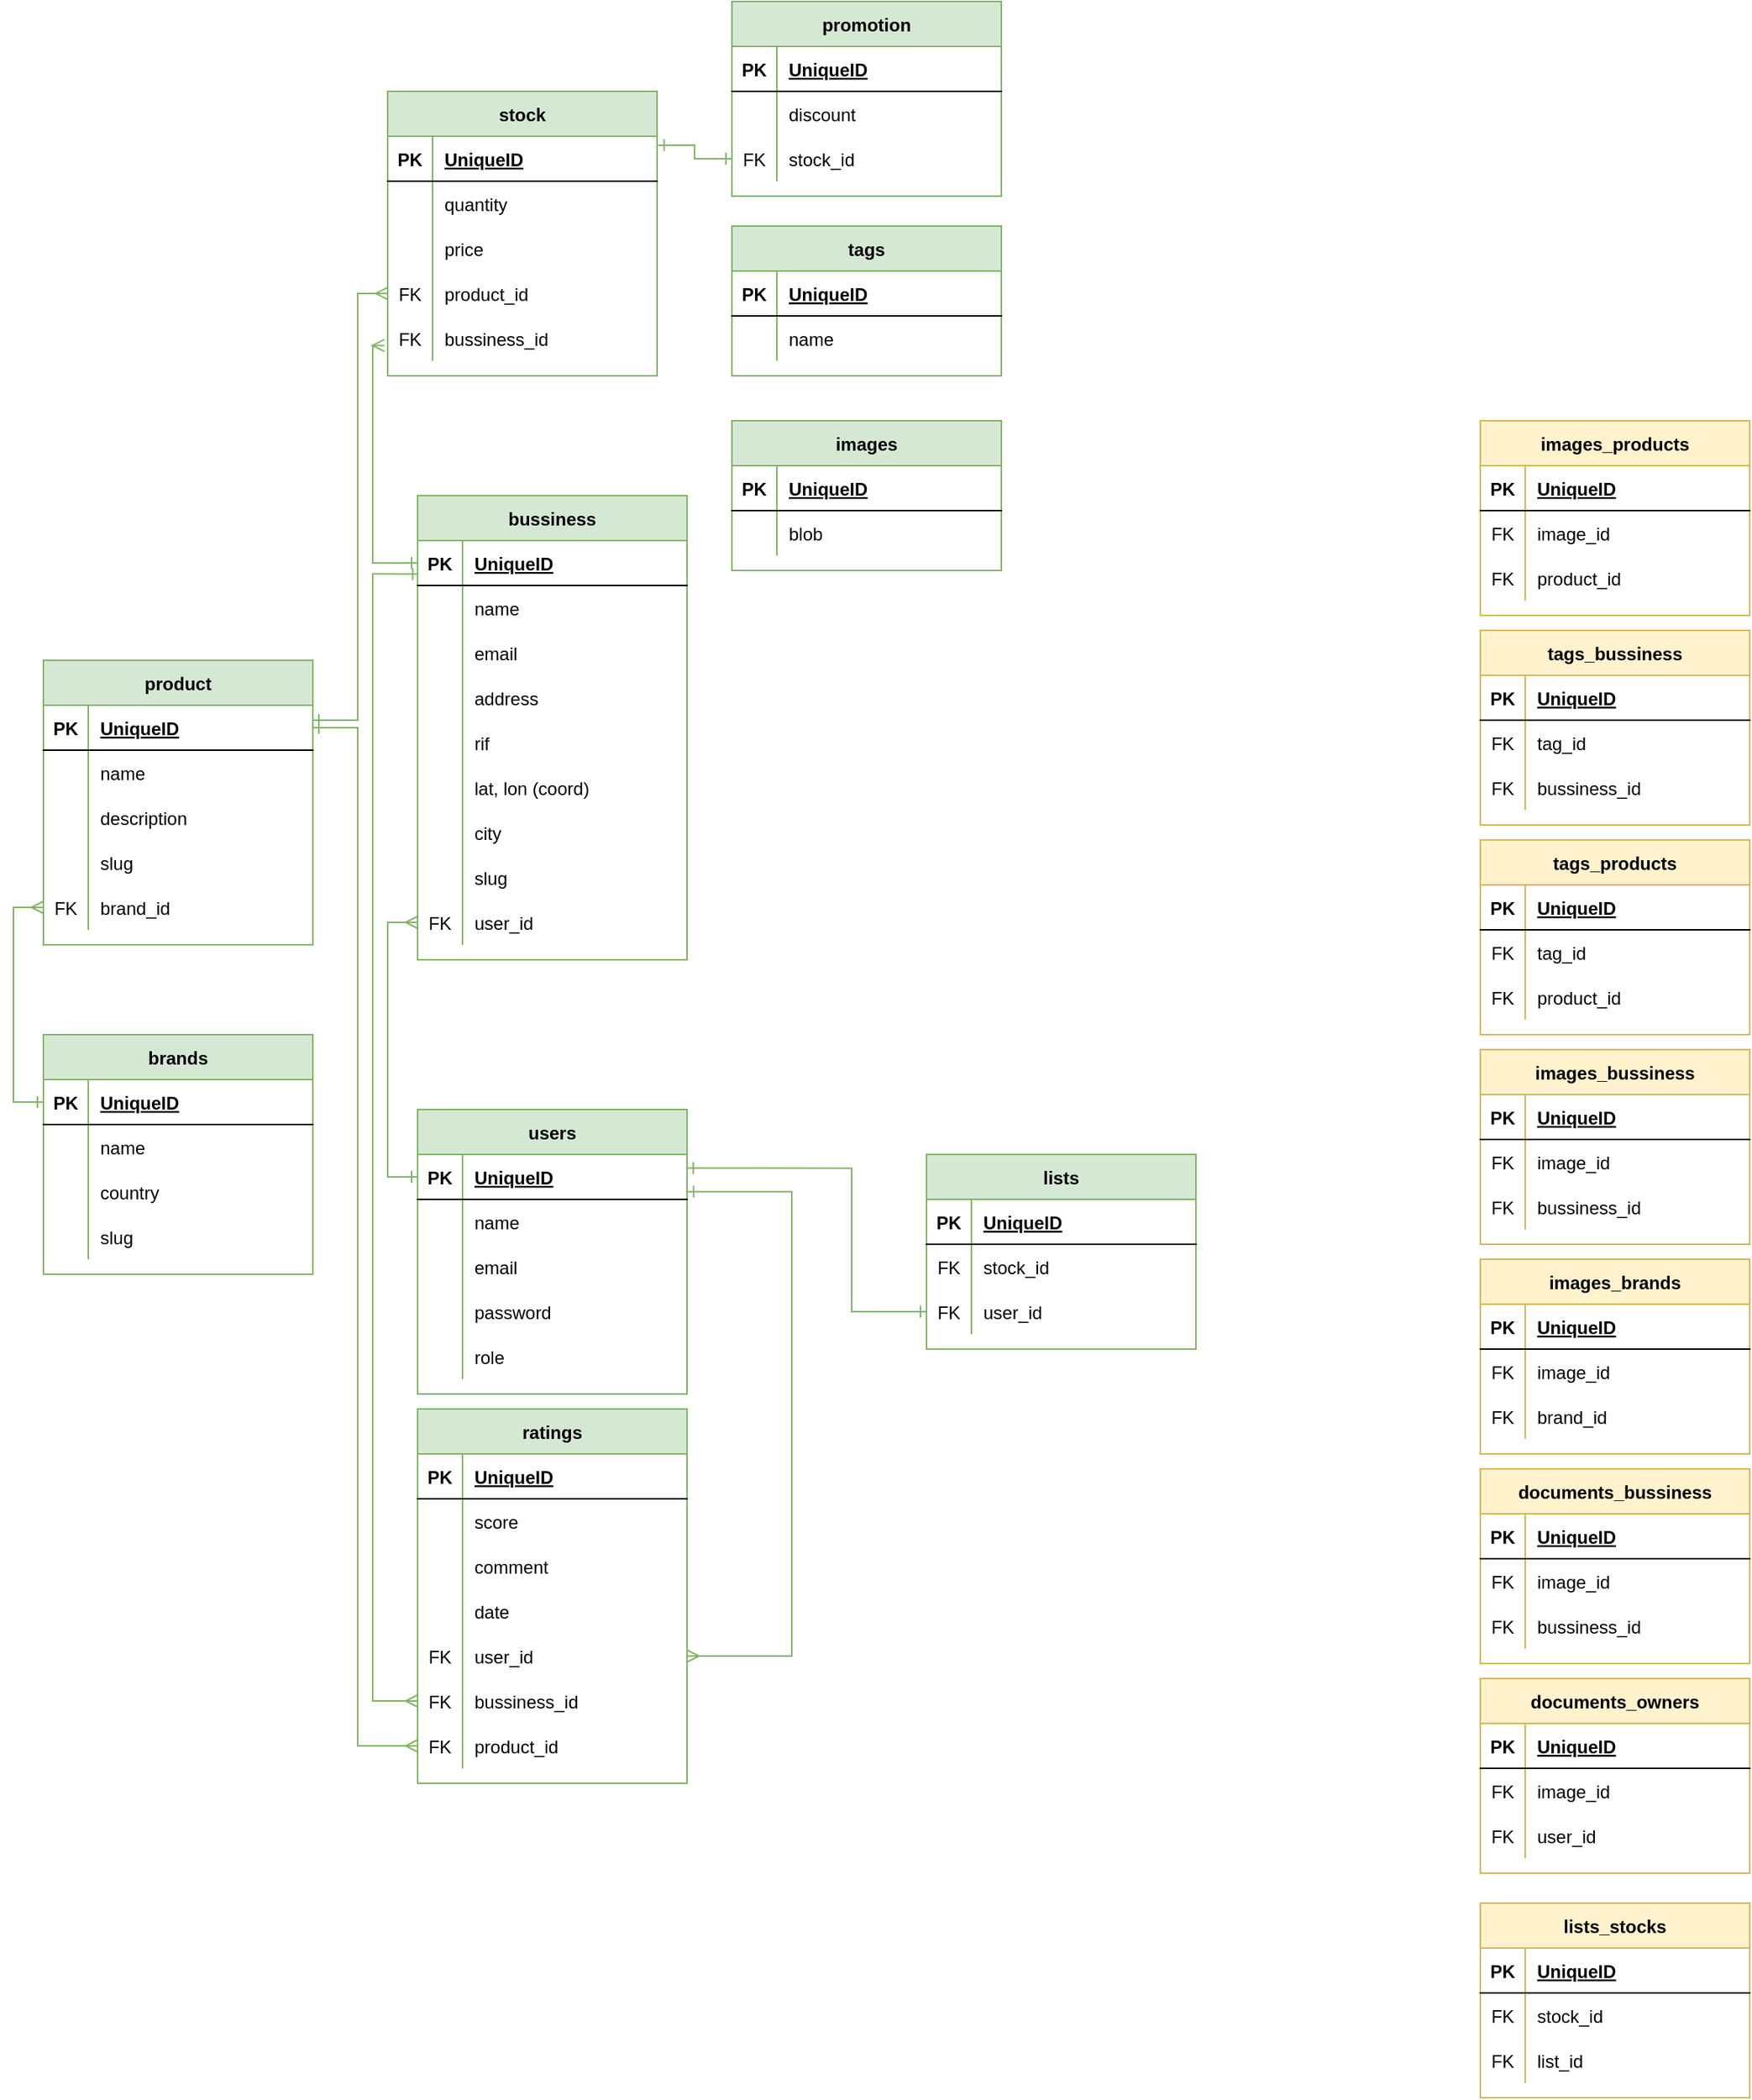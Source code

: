<mxfile>
    <diagram id="84NRfZDLRNsqRAvt_xhf" name="Página-1">
        <mxGraphModel dx="1460" dy="1694" grid="1" gridSize="10" guides="1" tooltips="1" connect="1" arrows="1" fold="1" page="1" pageScale="1" pageWidth="827" pageHeight="1169" math="0" shadow="0">
            <root>
                <mxCell id="0"/>
                <mxCell id="1" parent="0"/>
                <mxCell id="NYYksWFLUvQRgkWL9N4K-1" value="users" style="shape=table;startSize=30;container=1;collapsible=1;childLayout=tableLayout;fixedRows=1;rowLines=0;fontStyle=1;align=center;resizeLast=1;fillColor=#d5e8d4;strokeColor=#82b366;" parent="1" vertex="1">
                    <mxGeometry x="350" y="250" width="180" height="190" as="geometry"/>
                </mxCell>
                <mxCell id="NYYksWFLUvQRgkWL9N4K-2" value="" style="shape=tableRow;horizontal=0;startSize=0;swimlaneHead=0;swimlaneBody=0;fillColor=none;collapsible=0;dropTarget=0;points=[[0,0.5],[1,0.5]];portConstraint=eastwest;top=0;left=0;right=0;bottom=1;" parent="NYYksWFLUvQRgkWL9N4K-1" vertex="1">
                    <mxGeometry y="30" width="180" height="30" as="geometry"/>
                </mxCell>
                <mxCell id="NYYksWFLUvQRgkWL9N4K-3" value="PK" style="shape=partialRectangle;connectable=0;fillColor=none;top=0;left=0;bottom=0;right=0;fontStyle=1;overflow=hidden;" parent="NYYksWFLUvQRgkWL9N4K-2" vertex="1">
                    <mxGeometry width="30" height="30" as="geometry">
                        <mxRectangle width="30" height="30" as="alternateBounds"/>
                    </mxGeometry>
                </mxCell>
                <mxCell id="NYYksWFLUvQRgkWL9N4K-4" value="UniqueID" style="shape=partialRectangle;connectable=0;fillColor=none;top=0;left=0;bottom=0;right=0;align=left;spacingLeft=6;fontStyle=5;overflow=hidden;" parent="NYYksWFLUvQRgkWL9N4K-2" vertex="1">
                    <mxGeometry x="30" width="150" height="30" as="geometry">
                        <mxRectangle width="150" height="30" as="alternateBounds"/>
                    </mxGeometry>
                </mxCell>
                <mxCell id="NYYksWFLUvQRgkWL9N4K-5" value="" style="shape=tableRow;horizontal=0;startSize=0;swimlaneHead=0;swimlaneBody=0;fillColor=none;collapsible=0;dropTarget=0;points=[[0,0.5],[1,0.5]];portConstraint=eastwest;top=0;left=0;right=0;bottom=0;" parent="NYYksWFLUvQRgkWL9N4K-1" vertex="1">
                    <mxGeometry y="60" width="180" height="30" as="geometry"/>
                </mxCell>
                <mxCell id="NYYksWFLUvQRgkWL9N4K-6" value="" style="shape=partialRectangle;connectable=0;fillColor=none;top=0;left=0;bottom=0;right=0;editable=1;overflow=hidden;" parent="NYYksWFLUvQRgkWL9N4K-5" vertex="1">
                    <mxGeometry width="30" height="30" as="geometry">
                        <mxRectangle width="30" height="30" as="alternateBounds"/>
                    </mxGeometry>
                </mxCell>
                <mxCell id="NYYksWFLUvQRgkWL9N4K-7" value="name" style="shape=partialRectangle;connectable=0;fillColor=none;top=0;left=0;bottom=0;right=0;align=left;spacingLeft=6;overflow=hidden;" parent="NYYksWFLUvQRgkWL9N4K-5" vertex="1">
                    <mxGeometry x="30" width="150" height="30" as="geometry">
                        <mxRectangle width="150" height="30" as="alternateBounds"/>
                    </mxGeometry>
                </mxCell>
                <mxCell id="NYYksWFLUvQRgkWL9N4K-8" value="" style="shape=tableRow;horizontal=0;startSize=0;swimlaneHead=0;swimlaneBody=0;fillColor=none;collapsible=0;dropTarget=0;points=[[0,0.5],[1,0.5]];portConstraint=eastwest;top=0;left=0;right=0;bottom=0;" parent="NYYksWFLUvQRgkWL9N4K-1" vertex="1">
                    <mxGeometry y="90" width="180" height="30" as="geometry"/>
                </mxCell>
                <mxCell id="NYYksWFLUvQRgkWL9N4K-9" value="" style="shape=partialRectangle;connectable=0;fillColor=none;top=0;left=0;bottom=0;right=0;editable=1;overflow=hidden;" parent="NYYksWFLUvQRgkWL9N4K-8" vertex="1">
                    <mxGeometry width="30" height="30" as="geometry">
                        <mxRectangle width="30" height="30" as="alternateBounds"/>
                    </mxGeometry>
                </mxCell>
                <mxCell id="NYYksWFLUvQRgkWL9N4K-10" value="email" style="shape=partialRectangle;connectable=0;fillColor=none;top=0;left=0;bottom=0;right=0;align=left;spacingLeft=6;overflow=hidden;" parent="NYYksWFLUvQRgkWL9N4K-8" vertex="1">
                    <mxGeometry x="30" width="150" height="30" as="geometry">
                        <mxRectangle width="150" height="30" as="alternateBounds"/>
                    </mxGeometry>
                </mxCell>
                <mxCell id="NYYksWFLUvQRgkWL9N4K-11" value="" style="shape=tableRow;horizontal=0;startSize=0;swimlaneHead=0;swimlaneBody=0;fillColor=none;collapsible=0;dropTarget=0;points=[[0,0.5],[1,0.5]];portConstraint=eastwest;top=0;left=0;right=0;bottom=0;" parent="NYYksWFLUvQRgkWL9N4K-1" vertex="1">
                    <mxGeometry y="120" width="180" height="30" as="geometry"/>
                </mxCell>
                <mxCell id="NYYksWFLUvQRgkWL9N4K-12" value="" style="shape=partialRectangle;connectable=0;fillColor=none;top=0;left=0;bottom=0;right=0;editable=1;overflow=hidden;" parent="NYYksWFLUvQRgkWL9N4K-11" vertex="1">
                    <mxGeometry width="30" height="30" as="geometry">
                        <mxRectangle width="30" height="30" as="alternateBounds"/>
                    </mxGeometry>
                </mxCell>
                <mxCell id="NYYksWFLUvQRgkWL9N4K-13" value="password" style="shape=partialRectangle;connectable=0;fillColor=none;top=0;left=0;bottom=0;right=0;align=left;spacingLeft=6;overflow=hidden;" parent="NYYksWFLUvQRgkWL9N4K-11" vertex="1">
                    <mxGeometry x="30" width="150" height="30" as="geometry">
                        <mxRectangle width="150" height="30" as="alternateBounds"/>
                    </mxGeometry>
                </mxCell>
                <mxCell id="TltzIKsjUUpwEi4SJFjT-1" style="shape=tableRow;horizontal=0;startSize=0;swimlaneHead=0;swimlaneBody=0;fillColor=none;collapsible=0;dropTarget=0;points=[[0,0.5],[1,0.5]];portConstraint=eastwest;top=0;left=0;right=0;bottom=0;" parent="NYYksWFLUvQRgkWL9N4K-1" vertex="1">
                    <mxGeometry y="150" width="180" height="30" as="geometry"/>
                </mxCell>
                <mxCell id="TltzIKsjUUpwEi4SJFjT-2" style="shape=partialRectangle;connectable=0;fillColor=none;top=0;left=0;bottom=0;right=0;editable=1;overflow=hidden;" parent="TltzIKsjUUpwEi4SJFjT-1" vertex="1">
                    <mxGeometry width="30" height="30" as="geometry">
                        <mxRectangle width="30" height="30" as="alternateBounds"/>
                    </mxGeometry>
                </mxCell>
                <mxCell id="TltzIKsjUUpwEi4SJFjT-3" value="role" style="shape=partialRectangle;connectable=0;fillColor=none;top=0;left=0;bottom=0;right=0;align=left;spacingLeft=6;overflow=hidden;" parent="TltzIKsjUUpwEi4SJFjT-1" vertex="1">
                    <mxGeometry x="30" width="150" height="30" as="geometry">
                        <mxRectangle width="150" height="30" as="alternateBounds"/>
                    </mxGeometry>
                </mxCell>
                <mxCell id="NYYksWFLUvQRgkWL9N4K-14" value="bussiness" style="shape=table;startSize=30;container=1;collapsible=1;childLayout=tableLayout;fixedRows=1;rowLines=0;fontStyle=1;align=center;resizeLast=1;fillColor=#d5e8d4;strokeColor=#82b366;" parent="1" vertex="1">
                    <mxGeometry x="350" y="-160" width="180" height="310" as="geometry"/>
                </mxCell>
                <mxCell id="NYYksWFLUvQRgkWL9N4K-15" value="" style="shape=tableRow;horizontal=0;startSize=0;swimlaneHead=0;swimlaneBody=0;fillColor=none;collapsible=0;dropTarget=0;points=[[0,0.5],[1,0.5]];portConstraint=eastwest;top=0;left=0;right=0;bottom=1;" parent="NYYksWFLUvQRgkWL9N4K-14" vertex="1">
                    <mxGeometry y="30" width="180" height="30" as="geometry"/>
                </mxCell>
                <mxCell id="NYYksWFLUvQRgkWL9N4K-16" value="PK" style="shape=partialRectangle;connectable=0;fillColor=none;top=0;left=0;bottom=0;right=0;fontStyle=1;overflow=hidden;" parent="NYYksWFLUvQRgkWL9N4K-15" vertex="1">
                    <mxGeometry width="30" height="30" as="geometry">
                        <mxRectangle width="30" height="30" as="alternateBounds"/>
                    </mxGeometry>
                </mxCell>
                <mxCell id="NYYksWFLUvQRgkWL9N4K-17" value="UniqueID" style="shape=partialRectangle;connectable=0;fillColor=none;top=0;left=0;bottom=0;right=0;align=left;spacingLeft=6;fontStyle=5;overflow=hidden;" parent="NYYksWFLUvQRgkWL9N4K-15" vertex="1">
                    <mxGeometry x="30" width="150" height="30" as="geometry">
                        <mxRectangle width="150" height="30" as="alternateBounds"/>
                    </mxGeometry>
                </mxCell>
                <mxCell id="NYYksWFLUvQRgkWL9N4K-18" value="" style="shape=tableRow;horizontal=0;startSize=0;swimlaneHead=0;swimlaneBody=0;fillColor=none;collapsible=0;dropTarget=0;points=[[0,0.5],[1,0.5]];portConstraint=eastwest;top=0;left=0;right=0;bottom=0;" parent="NYYksWFLUvQRgkWL9N4K-14" vertex="1">
                    <mxGeometry y="60" width="180" height="30" as="geometry"/>
                </mxCell>
                <mxCell id="NYYksWFLUvQRgkWL9N4K-19" value="" style="shape=partialRectangle;connectable=0;fillColor=none;top=0;left=0;bottom=0;right=0;editable=1;overflow=hidden;" parent="NYYksWFLUvQRgkWL9N4K-18" vertex="1">
                    <mxGeometry width="30" height="30" as="geometry">
                        <mxRectangle width="30" height="30" as="alternateBounds"/>
                    </mxGeometry>
                </mxCell>
                <mxCell id="NYYksWFLUvQRgkWL9N4K-20" value="name" style="shape=partialRectangle;connectable=0;fillColor=none;top=0;left=0;bottom=0;right=0;align=left;spacingLeft=6;overflow=hidden;" parent="NYYksWFLUvQRgkWL9N4K-18" vertex="1">
                    <mxGeometry x="30" width="150" height="30" as="geometry">
                        <mxRectangle width="150" height="30" as="alternateBounds"/>
                    </mxGeometry>
                </mxCell>
                <mxCell id="NYYksWFLUvQRgkWL9N4K-21" value="" style="shape=tableRow;horizontal=0;startSize=0;swimlaneHead=0;swimlaneBody=0;fillColor=none;collapsible=0;dropTarget=0;points=[[0,0.5],[1,0.5]];portConstraint=eastwest;top=0;left=0;right=0;bottom=0;" parent="NYYksWFLUvQRgkWL9N4K-14" vertex="1">
                    <mxGeometry y="90" width="180" height="30" as="geometry"/>
                </mxCell>
                <mxCell id="NYYksWFLUvQRgkWL9N4K-22" value="" style="shape=partialRectangle;connectable=0;fillColor=none;top=0;left=0;bottom=0;right=0;editable=1;overflow=hidden;" parent="NYYksWFLUvQRgkWL9N4K-21" vertex="1">
                    <mxGeometry width="30" height="30" as="geometry">
                        <mxRectangle width="30" height="30" as="alternateBounds"/>
                    </mxGeometry>
                </mxCell>
                <mxCell id="NYYksWFLUvQRgkWL9N4K-23" value="email" style="shape=partialRectangle;connectable=0;fillColor=none;top=0;left=0;bottom=0;right=0;align=left;spacingLeft=6;overflow=hidden;" parent="NYYksWFLUvQRgkWL9N4K-21" vertex="1">
                    <mxGeometry x="30" width="150" height="30" as="geometry">
                        <mxRectangle width="150" height="30" as="alternateBounds"/>
                    </mxGeometry>
                </mxCell>
                <mxCell id="NYYksWFLUvQRgkWL9N4K-24" value="" style="shape=tableRow;horizontal=0;startSize=0;swimlaneHead=0;swimlaneBody=0;fillColor=none;collapsible=0;dropTarget=0;points=[[0,0.5],[1,0.5]];portConstraint=eastwest;top=0;left=0;right=0;bottom=0;" parent="NYYksWFLUvQRgkWL9N4K-14" vertex="1">
                    <mxGeometry y="120" width="180" height="30" as="geometry"/>
                </mxCell>
                <mxCell id="NYYksWFLUvQRgkWL9N4K-25" value="" style="shape=partialRectangle;connectable=0;fillColor=none;top=0;left=0;bottom=0;right=0;editable=1;overflow=hidden;" parent="NYYksWFLUvQRgkWL9N4K-24" vertex="1">
                    <mxGeometry width="30" height="30" as="geometry">
                        <mxRectangle width="30" height="30" as="alternateBounds"/>
                    </mxGeometry>
                </mxCell>
                <mxCell id="NYYksWFLUvQRgkWL9N4K-26" value="address" style="shape=partialRectangle;connectable=0;fillColor=none;top=0;left=0;bottom=0;right=0;align=left;spacingLeft=6;overflow=hidden;" parent="NYYksWFLUvQRgkWL9N4K-24" vertex="1">
                    <mxGeometry x="30" width="150" height="30" as="geometry">
                        <mxRectangle width="150" height="30" as="alternateBounds"/>
                    </mxGeometry>
                </mxCell>
                <mxCell id="NYYksWFLUvQRgkWL9N4K-27" style="shape=tableRow;horizontal=0;startSize=0;swimlaneHead=0;swimlaneBody=0;fillColor=none;collapsible=0;dropTarget=0;points=[[0,0.5],[1,0.5]];portConstraint=eastwest;top=0;left=0;right=0;bottom=0;" parent="NYYksWFLUvQRgkWL9N4K-14" vertex="1">
                    <mxGeometry y="150" width="180" height="30" as="geometry"/>
                </mxCell>
                <mxCell id="NYYksWFLUvQRgkWL9N4K-28" style="shape=partialRectangle;connectable=0;fillColor=none;top=0;left=0;bottom=0;right=0;editable=1;overflow=hidden;" parent="NYYksWFLUvQRgkWL9N4K-27" vertex="1">
                    <mxGeometry width="30" height="30" as="geometry">
                        <mxRectangle width="30" height="30" as="alternateBounds"/>
                    </mxGeometry>
                </mxCell>
                <mxCell id="NYYksWFLUvQRgkWL9N4K-29" value="rif" style="shape=partialRectangle;connectable=0;fillColor=none;top=0;left=0;bottom=0;right=0;align=left;spacingLeft=6;overflow=hidden;" parent="NYYksWFLUvQRgkWL9N4K-27" vertex="1">
                    <mxGeometry x="30" width="150" height="30" as="geometry">
                        <mxRectangle width="150" height="30" as="alternateBounds"/>
                    </mxGeometry>
                </mxCell>
                <mxCell id="NYYksWFLUvQRgkWL9N4K-30" style="shape=tableRow;horizontal=0;startSize=0;swimlaneHead=0;swimlaneBody=0;fillColor=none;collapsible=0;dropTarget=0;points=[[0,0.5],[1,0.5]];portConstraint=eastwest;top=0;left=0;right=0;bottom=0;" parent="NYYksWFLUvQRgkWL9N4K-14" vertex="1">
                    <mxGeometry y="180" width="180" height="30" as="geometry"/>
                </mxCell>
                <mxCell id="NYYksWFLUvQRgkWL9N4K-31" style="shape=partialRectangle;connectable=0;fillColor=none;top=0;left=0;bottom=0;right=0;editable=1;overflow=hidden;" parent="NYYksWFLUvQRgkWL9N4K-30" vertex="1">
                    <mxGeometry width="30" height="30" as="geometry">
                        <mxRectangle width="30" height="30" as="alternateBounds"/>
                    </mxGeometry>
                </mxCell>
                <mxCell id="NYYksWFLUvQRgkWL9N4K-32" value="lat, lon (coord)" style="shape=partialRectangle;connectable=0;fillColor=none;top=0;left=0;bottom=0;right=0;align=left;spacingLeft=6;overflow=hidden;" parent="NYYksWFLUvQRgkWL9N4K-30" vertex="1">
                    <mxGeometry x="30" width="150" height="30" as="geometry">
                        <mxRectangle width="150" height="30" as="alternateBounds"/>
                    </mxGeometry>
                </mxCell>
                <mxCell id="TltzIKsjUUpwEi4SJFjT-4" style="shape=tableRow;horizontal=0;startSize=0;swimlaneHead=0;swimlaneBody=0;fillColor=none;collapsible=0;dropTarget=0;points=[[0,0.5],[1,0.5]];portConstraint=eastwest;top=0;left=0;right=0;bottom=0;" parent="NYYksWFLUvQRgkWL9N4K-14" vertex="1">
                    <mxGeometry y="210" width="180" height="30" as="geometry"/>
                </mxCell>
                <mxCell id="TltzIKsjUUpwEi4SJFjT-5" style="shape=partialRectangle;connectable=0;fillColor=none;top=0;left=0;bottom=0;right=0;editable=1;overflow=hidden;" parent="TltzIKsjUUpwEi4SJFjT-4" vertex="1">
                    <mxGeometry width="30" height="30" as="geometry">
                        <mxRectangle width="30" height="30" as="alternateBounds"/>
                    </mxGeometry>
                </mxCell>
                <mxCell id="TltzIKsjUUpwEi4SJFjT-6" value="city" style="shape=partialRectangle;connectable=0;fillColor=none;top=0;left=0;bottom=0;right=0;align=left;spacingLeft=6;overflow=hidden;" parent="TltzIKsjUUpwEi4SJFjT-4" vertex="1">
                    <mxGeometry x="30" width="150" height="30" as="geometry">
                        <mxRectangle width="150" height="30" as="alternateBounds"/>
                    </mxGeometry>
                </mxCell>
                <mxCell id="WANqVwccycgcqdmXDL_Y-1" style="shape=tableRow;horizontal=0;startSize=0;swimlaneHead=0;swimlaneBody=0;fillColor=none;collapsible=0;dropTarget=0;points=[[0,0.5],[1,0.5]];portConstraint=eastwest;top=0;left=0;right=0;bottom=0;" parent="NYYksWFLUvQRgkWL9N4K-14" vertex="1">
                    <mxGeometry y="240" width="180" height="30" as="geometry"/>
                </mxCell>
                <mxCell id="WANqVwccycgcqdmXDL_Y-2" style="shape=partialRectangle;connectable=0;fillColor=none;top=0;left=0;bottom=0;right=0;editable=1;overflow=hidden;" parent="WANqVwccycgcqdmXDL_Y-1" vertex="1">
                    <mxGeometry width="30" height="30" as="geometry">
                        <mxRectangle width="30" height="30" as="alternateBounds"/>
                    </mxGeometry>
                </mxCell>
                <mxCell id="WANqVwccycgcqdmXDL_Y-3" value="slug" style="shape=partialRectangle;connectable=0;fillColor=none;top=0;left=0;bottom=0;right=0;align=left;spacingLeft=6;overflow=hidden;" parent="WANqVwccycgcqdmXDL_Y-1" vertex="1">
                    <mxGeometry x="30" width="150" height="30" as="geometry">
                        <mxRectangle width="150" height="30" as="alternateBounds"/>
                    </mxGeometry>
                </mxCell>
                <mxCell id="NYYksWFLUvQRgkWL9N4K-36" style="shape=tableRow;horizontal=0;startSize=0;swimlaneHead=0;swimlaneBody=0;fillColor=none;collapsible=0;dropTarget=0;points=[[0,0.5],[1,0.5]];portConstraint=eastwest;top=0;left=0;right=0;bottom=0;" parent="NYYksWFLUvQRgkWL9N4K-14" vertex="1">
                    <mxGeometry y="270" width="180" height="30" as="geometry"/>
                </mxCell>
                <mxCell id="NYYksWFLUvQRgkWL9N4K-37" value="FK" style="shape=partialRectangle;connectable=0;fillColor=none;top=0;left=0;bottom=0;right=0;editable=1;overflow=hidden;" parent="NYYksWFLUvQRgkWL9N4K-36" vertex="1">
                    <mxGeometry width="30" height="30" as="geometry">
                        <mxRectangle width="30" height="30" as="alternateBounds"/>
                    </mxGeometry>
                </mxCell>
                <mxCell id="NYYksWFLUvQRgkWL9N4K-38" value="user_id" style="shape=partialRectangle;connectable=0;fillColor=none;top=0;left=0;bottom=0;right=0;align=left;spacingLeft=6;overflow=hidden;" parent="NYYksWFLUvQRgkWL9N4K-36" vertex="1">
                    <mxGeometry x="30" width="150" height="30" as="geometry">
                        <mxRectangle width="150" height="30" as="alternateBounds"/>
                    </mxGeometry>
                </mxCell>
                <mxCell id="NYYksWFLUvQRgkWL9N4K-39" value="stock" style="shape=table;startSize=30;container=1;collapsible=1;childLayout=tableLayout;fixedRows=1;rowLines=0;fontStyle=1;align=center;resizeLast=1;fillColor=#d5e8d4;strokeColor=#82b366;" parent="1" vertex="1">
                    <mxGeometry x="330" y="-430" width="180" height="190" as="geometry"/>
                </mxCell>
                <mxCell id="NYYksWFLUvQRgkWL9N4K-40" value="" style="shape=tableRow;horizontal=0;startSize=0;swimlaneHead=0;swimlaneBody=0;fillColor=none;collapsible=0;dropTarget=0;points=[[0,0.5],[1,0.5]];portConstraint=eastwest;top=0;left=0;right=0;bottom=1;" parent="NYYksWFLUvQRgkWL9N4K-39" vertex="1">
                    <mxGeometry y="30" width="180" height="30" as="geometry"/>
                </mxCell>
                <mxCell id="NYYksWFLUvQRgkWL9N4K-41" value="PK" style="shape=partialRectangle;connectable=0;fillColor=none;top=0;left=0;bottom=0;right=0;fontStyle=1;overflow=hidden;" parent="NYYksWFLUvQRgkWL9N4K-40" vertex="1">
                    <mxGeometry width="30" height="30" as="geometry">
                        <mxRectangle width="30" height="30" as="alternateBounds"/>
                    </mxGeometry>
                </mxCell>
                <mxCell id="NYYksWFLUvQRgkWL9N4K-42" value="UniqueID" style="shape=partialRectangle;connectable=0;fillColor=none;top=0;left=0;bottom=0;right=0;align=left;spacingLeft=6;fontStyle=5;overflow=hidden;" parent="NYYksWFLUvQRgkWL9N4K-40" vertex="1">
                    <mxGeometry x="30" width="150" height="30" as="geometry">
                        <mxRectangle width="150" height="30" as="alternateBounds"/>
                    </mxGeometry>
                </mxCell>
                <mxCell id="NYYksWFLUvQRgkWL9N4K-43" value="" style="shape=tableRow;horizontal=0;startSize=0;swimlaneHead=0;swimlaneBody=0;fillColor=none;collapsible=0;dropTarget=0;points=[[0,0.5],[1,0.5]];portConstraint=eastwest;top=0;left=0;right=0;bottom=0;" parent="NYYksWFLUvQRgkWL9N4K-39" vertex="1">
                    <mxGeometry y="60" width="180" height="30" as="geometry"/>
                </mxCell>
                <mxCell id="NYYksWFLUvQRgkWL9N4K-44" value="" style="shape=partialRectangle;connectable=0;fillColor=none;top=0;left=0;bottom=0;right=0;editable=1;overflow=hidden;" parent="NYYksWFLUvQRgkWL9N4K-43" vertex="1">
                    <mxGeometry width="30" height="30" as="geometry">
                        <mxRectangle width="30" height="30" as="alternateBounds"/>
                    </mxGeometry>
                </mxCell>
                <mxCell id="NYYksWFLUvQRgkWL9N4K-45" value="quantity" style="shape=partialRectangle;connectable=0;fillColor=none;top=0;left=0;bottom=0;right=0;align=left;spacingLeft=6;overflow=hidden;" parent="NYYksWFLUvQRgkWL9N4K-43" vertex="1">
                    <mxGeometry x="30" width="150" height="30" as="geometry">
                        <mxRectangle width="150" height="30" as="alternateBounds"/>
                    </mxGeometry>
                </mxCell>
                <mxCell id="NYYksWFLUvQRgkWL9N4K-46" value="" style="shape=tableRow;horizontal=0;startSize=0;swimlaneHead=0;swimlaneBody=0;fillColor=none;collapsible=0;dropTarget=0;points=[[0,0.5],[1,0.5]];portConstraint=eastwest;top=0;left=0;right=0;bottom=0;" parent="NYYksWFLUvQRgkWL9N4K-39" vertex="1">
                    <mxGeometry y="90" width="180" height="30" as="geometry"/>
                </mxCell>
                <mxCell id="NYYksWFLUvQRgkWL9N4K-47" value="" style="shape=partialRectangle;connectable=0;fillColor=none;top=0;left=0;bottom=0;right=0;editable=1;overflow=hidden;" parent="NYYksWFLUvQRgkWL9N4K-46" vertex="1">
                    <mxGeometry width="30" height="30" as="geometry">
                        <mxRectangle width="30" height="30" as="alternateBounds"/>
                    </mxGeometry>
                </mxCell>
                <mxCell id="NYYksWFLUvQRgkWL9N4K-48" value="price" style="shape=partialRectangle;connectable=0;fillColor=none;top=0;left=0;bottom=0;right=0;align=left;spacingLeft=6;overflow=hidden;" parent="NYYksWFLUvQRgkWL9N4K-46" vertex="1">
                    <mxGeometry x="30" width="150" height="30" as="geometry">
                        <mxRectangle width="150" height="30" as="alternateBounds"/>
                    </mxGeometry>
                </mxCell>
                <mxCell id="NYYksWFLUvQRgkWL9N4K-52" style="shape=tableRow;horizontal=0;startSize=0;swimlaneHead=0;swimlaneBody=0;fillColor=none;collapsible=0;dropTarget=0;points=[[0,0.5],[1,0.5]];portConstraint=eastwest;top=0;left=0;right=0;bottom=0;" parent="NYYksWFLUvQRgkWL9N4K-39" vertex="1">
                    <mxGeometry y="120" width="180" height="30" as="geometry"/>
                </mxCell>
                <mxCell id="NYYksWFLUvQRgkWL9N4K-53" value="FK" style="shape=partialRectangle;connectable=0;fillColor=none;top=0;left=0;bottom=0;right=0;editable=1;overflow=hidden;" parent="NYYksWFLUvQRgkWL9N4K-52" vertex="1">
                    <mxGeometry width="30" height="30" as="geometry">
                        <mxRectangle width="30" height="30" as="alternateBounds"/>
                    </mxGeometry>
                </mxCell>
                <mxCell id="NYYksWFLUvQRgkWL9N4K-54" value="product_id" style="shape=partialRectangle;connectable=0;fillColor=none;top=0;left=0;bottom=0;right=0;align=left;spacingLeft=6;overflow=hidden;" parent="NYYksWFLUvQRgkWL9N4K-52" vertex="1">
                    <mxGeometry x="30" width="150" height="30" as="geometry">
                        <mxRectangle width="150" height="30" as="alternateBounds"/>
                    </mxGeometry>
                </mxCell>
                <mxCell id="NYYksWFLUvQRgkWL9N4K-55" style="shape=tableRow;horizontal=0;startSize=0;swimlaneHead=0;swimlaneBody=0;fillColor=none;collapsible=0;dropTarget=0;points=[[0,0.5],[1,0.5]];portConstraint=eastwest;top=0;left=0;right=0;bottom=0;" parent="NYYksWFLUvQRgkWL9N4K-39" vertex="1">
                    <mxGeometry y="150" width="180" height="30" as="geometry"/>
                </mxCell>
                <mxCell id="NYYksWFLUvQRgkWL9N4K-56" value="FK" style="shape=partialRectangle;connectable=0;fillColor=none;top=0;left=0;bottom=0;right=0;editable=1;overflow=hidden;" parent="NYYksWFLUvQRgkWL9N4K-55" vertex="1">
                    <mxGeometry width="30" height="30" as="geometry">
                        <mxRectangle width="30" height="30" as="alternateBounds"/>
                    </mxGeometry>
                </mxCell>
                <mxCell id="NYYksWFLUvQRgkWL9N4K-57" value="bussiness_id" style="shape=partialRectangle;connectable=0;fillColor=none;top=0;left=0;bottom=0;right=0;align=left;spacingLeft=6;overflow=hidden;" parent="NYYksWFLUvQRgkWL9N4K-55" vertex="1">
                    <mxGeometry x="30" width="150" height="30" as="geometry">
                        <mxRectangle width="150" height="30" as="alternateBounds"/>
                    </mxGeometry>
                </mxCell>
                <mxCell id="NYYksWFLUvQRgkWL9N4K-58" value="product" style="shape=table;startSize=30;container=1;collapsible=1;childLayout=tableLayout;fixedRows=1;rowLines=0;fontStyle=1;align=center;resizeLast=1;fillColor=#d5e8d4;strokeColor=#82b366;" parent="1" vertex="1">
                    <mxGeometry x="100" y="-50" width="180" height="190" as="geometry"/>
                </mxCell>
                <mxCell id="NYYksWFLUvQRgkWL9N4K-59" value="" style="shape=tableRow;horizontal=0;startSize=0;swimlaneHead=0;swimlaneBody=0;fillColor=none;collapsible=0;dropTarget=0;points=[[0,0.5],[1,0.5]];portConstraint=eastwest;top=0;left=0;right=0;bottom=1;" parent="NYYksWFLUvQRgkWL9N4K-58" vertex="1">
                    <mxGeometry y="30" width="180" height="30" as="geometry"/>
                </mxCell>
                <mxCell id="NYYksWFLUvQRgkWL9N4K-60" value="PK" style="shape=partialRectangle;connectable=0;fillColor=none;top=0;left=0;bottom=0;right=0;fontStyle=1;overflow=hidden;" parent="NYYksWFLUvQRgkWL9N4K-59" vertex="1">
                    <mxGeometry width="30" height="30" as="geometry">
                        <mxRectangle width="30" height="30" as="alternateBounds"/>
                    </mxGeometry>
                </mxCell>
                <mxCell id="NYYksWFLUvQRgkWL9N4K-61" value="UniqueID" style="shape=partialRectangle;connectable=0;fillColor=none;top=0;left=0;bottom=0;right=0;align=left;spacingLeft=6;fontStyle=5;overflow=hidden;" parent="NYYksWFLUvQRgkWL9N4K-59" vertex="1">
                    <mxGeometry x="30" width="150" height="30" as="geometry">
                        <mxRectangle width="150" height="30" as="alternateBounds"/>
                    </mxGeometry>
                </mxCell>
                <mxCell id="NYYksWFLUvQRgkWL9N4K-62" value="" style="shape=tableRow;horizontal=0;startSize=0;swimlaneHead=0;swimlaneBody=0;fillColor=none;collapsible=0;dropTarget=0;points=[[0,0.5],[1,0.5]];portConstraint=eastwest;top=0;left=0;right=0;bottom=0;" parent="NYYksWFLUvQRgkWL9N4K-58" vertex="1">
                    <mxGeometry y="60" width="180" height="30" as="geometry"/>
                </mxCell>
                <mxCell id="NYYksWFLUvQRgkWL9N4K-63" value="" style="shape=partialRectangle;connectable=0;fillColor=none;top=0;left=0;bottom=0;right=0;editable=1;overflow=hidden;" parent="NYYksWFLUvQRgkWL9N4K-62" vertex="1">
                    <mxGeometry width="30" height="30" as="geometry">
                        <mxRectangle width="30" height="30" as="alternateBounds"/>
                    </mxGeometry>
                </mxCell>
                <mxCell id="NYYksWFLUvQRgkWL9N4K-64" value="name" style="shape=partialRectangle;connectable=0;fillColor=none;top=0;left=0;bottom=0;right=0;align=left;spacingLeft=6;overflow=hidden;" parent="NYYksWFLUvQRgkWL9N4K-62" vertex="1">
                    <mxGeometry x="30" width="150" height="30" as="geometry">
                        <mxRectangle width="150" height="30" as="alternateBounds"/>
                    </mxGeometry>
                </mxCell>
                <mxCell id="TltzIKsjUUpwEi4SJFjT-39" style="shape=tableRow;horizontal=0;startSize=0;swimlaneHead=0;swimlaneBody=0;fillColor=none;collapsible=0;dropTarget=0;points=[[0,0.5],[1,0.5]];portConstraint=eastwest;top=0;left=0;right=0;bottom=0;" parent="NYYksWFLUvQRgkWL9N4K-58" vertex="1">
                    <mxGeometry y="90" width="180" height="30" as="geometry"/>
                </mxCell>
                <mxCell id="TltzIKsjUUpwEi4SJFjT-40" style="shape=partialRectangle;connectable=0;fillColor=none;top=0;left=0;bottom=0;right=0;editable=1;overflow=hidden;" parent="TltzIKsjUUpwEi4SJFjT-39" vertex="1">
                    <mxGeometry width="30" height="30" as="geometry">
                        <mxRectangle width="30" height="30" as="alternateBounds"/>
                    </mxGeometry>
                </mxCell>
                <mxCell id="TltzIKsjUUpwEi4SJFjT-41" value="description" style="shape=partialRectangle;connectable=0;fillColor=none;top=0;left=0;bottom=0;right=0;align=left;spacingLeft=6;overflow=hidden;" parent="TltzIKsjUUpwEi4SJFjT-39" vertex="1">
                    <mxGeometry x="30" width="150" height="30" as="geometry">
                        <mxRectangle width="150" height="30" as="alternateBounds"/>
                    </mxGeometry>
                </mxCell>
                <mxCell id="NYYksWFLUvQRgkWL9N4K-176" style="shape=tableRow;horizontal=0;startSize=0;swimlaneHead=0;swimlaneBody=0;fillColor=none;collapsible=0;dropTarget=0;points=[[0,0.5],[1,0.5]];portConstraint=eastwest;top=0;left=0;right=0;bottom=0;" parent="NYYksWFLUvQRgkWL9N4K-58" vertex="1">
                    <mxGeometry y="120" width="180" height="30" as="geometry"/>
                </mxCell>
                <mxCell id="NYYksWFLUvQRgkWL9N4K-177" style="shape=partialRectangle;connectable=0;fillColor=none;top=0;left=0;bottom=0;right=0;editable=1;overflow=hidden;" parent="NYYksWFLUvQRgkWL9N4K-176" vertex="1">
                    <mxGeometry width="30" height="30" as="geometry">
                        <mxRectangle width="30" height="30" as="alternateBounds"/>
                    </mxGeometry>
                </mxCell>
                <mxCell id="NYYksWFLUvQRgkWL9N4K-178" value="slug" style="shape=partialRectangle;connectable=0;fillColor=none;top=0;left=0;bottom=0;right=0;align=left;spacingLeft=6;overflow=hidden;" parent="NYYksWFLUvQRgkWL9N4K-176" vertex="1">
                    <mxGeometry x="30" width="150" height="30" as="geometry">
                        <mxRectangle width="150" height="30" as="alternateBounds"/>
                    </mxGeometry>
                </mxCell>
                <mxCell id="NYYksWFLUvQRgkWL9N4K-68" value="" style="shape=tableRow;horizontal=0;startSize=0;swimlaneHead=0;swimlaneBody=0;fillColor=none;collapsible=0;dropTarget=0;points=[[0,0.5],[1,0.5]];portConstraint=eastwest;top=0;left=0;right=0;bottom=0;" parent="NYYksWFLUvQRgkWL9N4K-58" vertex="1">
                    <mxGeometry y="150" width="180" height="30" as="geometry"/>
                </mxCell>
                <mxCell id="NYYksWFLUvQRgkWL9N4K-69" value="FK" style="shape=partialRectangle;connectable=0;fillColor=none;top=0;left=0;bottom=0;right=0;editable=1;overflow=hidden;" parent="NYYksWFLUvQRgkWL9N4K-68" vertex="1">
                    <mxGeometry width="30" height="30" as="geometry">
                        <mxRectangle width="30" height="30" as="alternateBounds"/>
                    </mxGeometry>
                </mxCell>
                <mxCell id="NYYksWFLUvQRgkWL9N4K-70" value="brand_id" style="shape=partialRectangle;connectable=0;fillColor=none;top=0;left=0;bottom=0;right=0;align=left;spacingLeft=6;overflow=hidden;" parent="NYYksWFLUvQRgkWL9N4K-68" vertex="1">
                    <mxGeometry x="30" width="150" height="30" as="geometry">
                        <mxRectangle width="150" height="30" as="alternateBounds"/>
                    </mxGeometry>
                </mxCell>
                <mxCell id="NYYksWFLUvQRgkWL9N4K-74" value="brands" style="shape=table;startSize=30;container=1;collapsible=1;childLayout=tableLayout;fixedRows=1;rowLines=0;fontStyle=1;align=center;resizeLast=1;fillColor=#d5e8d4;strokeColor=#82b366;" parent="1" vertex="1">
                    <mxGeometry x="100" y="200" width="180" height="160" as="geometry"/>
                </mxCell>
                <mxCell id="NYYksWFLUvQRgkWL9N4K-75" value="" style="shape=tableRow;horizontal=0;startSize=0;swimlaneHead=0;swimlaneBody=0;fillColor=none;collapsible=0;dropTarget=0;points=[[0,0.5],[1,0.5]];portConstraint=eastwest;top=0;left=0;right=0;bottom=1;" parent="NYYksWFLUvQRgkWL9N4K-74" vertex="1">
                    <mxGeometry y="30" width="180" height="30" as="geometry"/>
                </mxCell>
                <mxCell id="NYYksWFLUvQRgkWL9N4K-76" value="PK" style="shape=partialRectangle;connectable=0;fillColor=none;top=0;left=0;bottom=0;right=0;fontStyle=1;overflow=hidden;" parent="NYYksWFLUvQRgkWL9N4K-75" vertex="1">
                    <mxGeometry width="30" height="30" as="geometry">
                        <mxRectangle width="30" height="30" as="alternateBounds"/>
                    </mxGeometry>
                </mxCell>
                <mxCell id="NYYksWFLUvQRgkWL9N4K-77" value="UniqueID" style="shape=partialRectangle;connectable=0;fillColor=none;top=0;left=0;bottom=0;right=0;align=left;spacingLeft=6;fontStyle=5;overflow=hidden;" parent="NYYksWFLUvQRgkWL9N4K-75" vertex="1">
                    <mxGeometry x="30" width="150" height="30" as="geometry">
                        <mxRectangle width="150" height="30" as="alternateBounds"/>
                    </mxGeometry>
                </mxCell>
                <mxCell id="NYYksWFLUvQRgkWL9N4K-78" value="" style="shape=tableRow;horizontal=0;startSize=0;swimlaneHead=0;swimlaneBody=0;fillColor=none;collapsible=0;dropTarget=0;points=[[0,0.5],[1,0.5]];portConstraint=eastwest;top=0;left=0;right=0;bottom=0;" parent="NYYksWFLUvQRgkWL9N4K-74" vertex="1">
                    <mxGeometry y="60" width="180" height="30" as="geometry"/>
                </mxCell>
                <mxCell id="NYYksWFLUvQRgkWL9N4K-79" value="" style="shape=partialRectangle;connectable=0;fillColor=none;top=0;left=0;bottom=0;right=0;editable=1;overflow=hidden;" parent="NYYksWFLUvQRgkWL9N4K-78" vertex="1">
                    <mxGeometry width="30" height="30" as="geometry">
                        <mxRectangle width="30" height="30" as="alternateBounds"/>
                    </mxGeometry>
                </mxCell>
                <mxCell id="NYYksWFLUvQRgkWL9N4K-80" value="name" style="shape=partialRectangle;connectable=0;fillColor=none;top=0;left=0;bottom=0;right=0;align=left;spacingLeft=6;overflow=hidden;" parent="NYYksWFLUvQRgkWL9N4K-78" vertex="1">
                    <mxGeometry x="30" width="150" height="30" as="geometry">
                        <mxRectangle width="150" height="30" as="alternateBounds"/>
                    </mxGeometry>
                </mxCell>
                <mxCell id="NYYksWFLUvQRgkWL9N4K-84" value="" style="shape=tableRow;horizontal=0;startSize=0;swimlaneHead=0;swimlaneBody=0;fillColor=none;collapsible=0;dropTarget=0;points=[[0,0.5],[1,0.5]];portConstraint=eastwest;top=0;left=0;right=0;bottom=0;" parent="NYYksWFLUvQRgkWL9N4K-74" vertex="1">
                    <mxGeometry y="90" width="180" height="30" as="geometry"/>
                </mxCell>
                <mxCell id="NYYksWFLUvQRgkWL9N4K-85" value="" style="shape=partialRectangle;connectable=0;fillColor=none;top=0;left=0;bottom=0;right=0;editable=1;overflow=hidden;" parent="NYYksWFLUvQRgkWL9N4K-84" vertex="1">
                    <mxGeometry width="30" height="30" as="geometry">
                        <mxRectangle width="30" height="30" as="alternateBounds"/>
                    </mxGeometry>
                </mxCell>
                <mxCell id="NYYksWFLUvQRgkWL9N4K-86" value="country" style="shape=partialRectangle;connectable=0;fillColor=none;top=0;left=0;bottom=0;right=0;align=left;spacingLeft=6;overflow=hidden;" parent="NYYksWFLUvQRgkWL9N4K-84" vertex="1">
                    <mxGeometry x="30" width="150" height="30" as="geometry">
                        <mxRectangle width="150" height="30" as="alternateBounds"/>
                    </mxGeometry>
                </mxCell>
                <mxCell id="WANqVwccycgcqdmXDL_Y-4" style="shape=tableRow;horizontal=0;startSize=0;swimlaneHead=0;swimlaneBody=0;fillColor=none;collapsible=0;dropTarget=0;points=[[0,0.5],[1,0.5]];portConstraint=eastwest;top=0;left=0;right=0;bottom=0;" parent="NYYksWFLUvQRgkWL9N4K-74" vertex="1">
                    <mxGeometry y="120" width="180" height="30" as="geometry"/>
                </mxCell>
                <mxCell id="WANqVwccycgcqdmXDL_Y-5" style="shape=partialRectangle;connectable=0;fillColor=none;top=0;left=0;bottom=0;right=0;editable=1;overflow=hidden;" parent="WANqVwccycgcqdmXDL_Y-4" vertex="1">
                    <mxGeometry width="30" height="30" as="geometry">
                        <mxRectangle width="30" height="30" as="alternateBounds"/>
                    </mxGeometry>
                </mxCell>
                <mxCell id="WANqVwccycgcqdmXDL_Y-6" value="slug" style="shape=partialRectangle;connectable=0;fillColor=none;top=0;left=0;bottom=0;right=0;align=left;spacingLeft=6;overflow=hidden;" parent="WANqVwccycgcqdmXDL_Y-4" vertex="1">
                    <mxGeometry x="30" width="150" height="30" as="geometry">
                        <mxRectangle width="150" height="30" as="alternateBounds"/>
                    </mxGeometry>
                </mxCell>
                <mxCell id="NYYksWFLUvQRgkWL9N4K-109" value="ratings" style="shape=table;startSize=30;container=1;collapsible=1;childLayout=tableLayout;fixedRows=1;rowLines=0;fontStyle=1;align=center;resizeLast=1;fillColor=#d5e8d4;strokeColor=#82b366;" parent="1" vertex="1">
                    <mxGeometry x="350" y="450" width="180" height="250" as="geometry"/>
                </mxCell>
                <mxCell id="NYYksWFLUvQRgkWL9N4K-110" value="" style="shape=tableRow;horizontal=0;startSize=0;swimlaneHead=0;swimlaneBody=0;fillColor=none;collapsible=0;dropTarget=0;points=[[0,0.5],[1,0.5]];portConstraint=eastwest;top=0;left=0;right=0;bottom=1;" parent="NYYksWFLUvQRgkWL9N4K-109" vertex="1">
                    <mxGeometry y="30" width="180" height="30" as="geometry"/>
                </mxCell>
                <mxCell id="NYYksWFLUvQRgkWL9N4K-111" value="PK" style="shape=partialRectangle;connectable=0;fillColor=none;top=0;left=0;bottom=0;right=0;fontStyle=1;overflow=hidden;" parent="NYYksWFLUvQRgkWL9N4K-110" vertex="1">
                    <mxGeometry width="30" height="30" as="geometry">
                        <mxRectangle width="30" height="30" as="alternateBounds"/>
                    </mxGeometry>
                </mxCell>
                <mxCell id="NYYksWFLUvQRgkWL9N4K-112" value="UniqueID" style="shape=partialRectangle;connectable=0;fillColor=none;top=0;left=0;bottom=0;right=0;align=left;spacingLeft=6;fontStyle=5;overflow=hidden;" parent="NYYksWFLUvQRgkWL9N4K-110" vertex="1">
                    <mxGeometry x="30" width="150" height="30" as="geometry">
                        <mxRectangle width="150" height="30" as="alternateBounds"/>
                    </mxGeometry>
                </mxCell>
                <mxCell id="NYYksWFLUvQRgkWL9N4K-116" value="" style="shape=tableRow;horizontal=0;startSize=0;swimlaneHead=0;swimlaneBody=0;fillColor=none;collapsible=0;dropTarget=0;points=[[0,0.5],[1,0.5]];portConstraint=eastwest;top=0;left=0;right=0;bottom=0;" parent="NYYksWFLUvQRgkWL9N4K-109" vertex="1">
                    <mxGeometry y="60" width="180" height="30" as="geometry"/>
                </mxCell>
                <mxCell id="NYYksWFLUvQRgkWL9N4K-117" value="" style="shape=partialRectangle;connectable=0;fillColor=none;top=0;left=0;bottom=0;right=0;editable=1;overflow=hidden;" parent="NYYksWFLUvQRgkWL9N4K-116" vertex="1">
                    <mxGeometry width="30" height="30" as="geometry">
                        <mxRectangle width="30" height="30" as="alternateBounds"/>
                    </mxGeometry>
                </mxCell>
                <mxCell id="NYYksWFLUvQRgkWL9N4K-118" value="score" style="shape=partialRectangle;connectable=0;fillColor=none;top=0;left=0;bottom=0;right=0;align=left;spacingLeft=6;overflow=hidden;" parent="NYYksWFLUvQRgkWL9N4K-116" vertex="1">
                    <mxGeometry x="30" width="150" height="30" as="geometry">
                        <mxRectangle width="150" height="30" as="alternateBounds"/>
                    </mxGeometry>
                </mxCell>
                <mxCell id="NYYksWFLUvQRgkWL9N4K-188" style="shape=tableRow;horizontal=0;startSize=0;swimlaneHead=0;swimlaneBody=0;fillColor=none;collapsible=0;dropTarget=0;points=[[0,0.5],[1,0.5]];portConstraint=eastwest;top=0;left=0;right=0;bottom=0;" parent="NYYksWFLUvQRgkWL9N4K-109" vertex="1">
                    <mxGeometry y="90" width="180" height="30" as="geometry"/>
                </mxCell>
                <mxCell id="NYYksWFLUvQRgkWL9N4K-189" style="shape=partialRectangle;connectable=0;fillColor=none;top=0;left=0;bottom=0;right=0;editable=1;overflow=hidden;" parent="NYYksWFLUvQRgkWL9N4K-188" vertex="1">
                    <mxGeometry width="30" height="30" as="geometry">
                        <mxRectangle width="30" height="30" as="alternateBounds"/>
                    </mxGeometry>
                </mxCell>
                <mxCell id="NYYksWFLUvQRgkWL9N4K-190" value="comment" style="shape=partialRectangle;connectable=0;fillColor=none;top=0;left=0;bottom=0;right=0;align=left;spacingLeft=6;overflow=hidden;" parent="NYYksWFLUvQRgkWL9N4K-188" vertex="1">
                    <mxGeometry x="30" width="150" height="30" as="geometry">
                        <mxRectangle width="150" height="30" as="alternateBounds"/>
                    </mxGeometry>
                </mxCell>
                <mxCell id="NYYksWFLUvQRgkWL9N4K-185" style="shape=tableRow;horizontal=0;startSize=0;swimlaneHead=0;swimlaneBody=0;fillColor=none;collapsible=0;dropTarget=0;points=[[0,0.5],[1,0.5]];portConstraint=eastwest;top=0;left=0;right=0;bottom=0;" parent="NYYksWFLUvQRgkWL9N4K-109" vertex="1">
                    <mxGeometry y="120" width="180" height="30" as="geometry"/>
                </mxCell>
                <mxCell id="NYYksWFLUvQRgkWL9N4K-186" style="shape=partialRectangle;connectable=0;fillColor=none;top=0;left=0;bottom=0;right=0;editable=1;overflow=hidden;" parent="NYYksWFLUvQRgkWL9N4K-185" vertex="1">
                    <mxGeometry width="30" height="30" as="geometry">
                        <mxRectangle width="30" height="30" as="alternateBounds"/>
                    </mxGeometry>
                </mxCell>
                <mxCell id="NYYksWFLUvQRgkWL9N4K-187" value="date" style="shape=partialRectangle;connectable=0;fillColor=none;top=0;left=0;bottom=0;right=0;align=left;spacingLeft=6;overflow=hidden;" parent="NYYksWFLUvQRgkWL9N4K-185" vertex="1">
                    <mxGeometry x="30" width="150" height="30" as="geometry">
                        <mxRectangle width="150" height="30" as="alternateBounds"/>
                    </mxGeometry>
                </mxCell>
                <mxCell id="NYYksWFLUvQRgkWL9N4K-119" value="" style="shape=tableRow;horizontal=0;startSize=0;swimlaneHead=0;swimlaneBody=0;fillColor=none;collapsible=0;dropTarget=0;points=[[0,0.5],[1,0.5]];portConstraint=eastwest;top=0;left=0;right=0;bottom=0;" parent="NYYksWFLUvQRgkWL9N4K-109" vertex="1">
                    <mxGeometry y="150" width="180" height="30" as="geometry"/>
                </mxCell>
                <mxCell id="NYYksWFLUvQRgkWL9N4K-120" value="FK" style="shape=partialRectangle;connectable=0;fillColor=none;top=0;left=0;bottom=0;right=0;editable=1;overflow=hidden;" parent="NYYksWFLUvQRgkWL9N4K-119" vertex="1">
                    <mxGeometry width="30" height="30" as="geometry">
                        <mxRectangle width="30" height="30" as="alternateBounds"/>
                    </mxGeometry>
                </mxCell>
                <mxCell id="NYYksWFLUvQRgkWL9N4K-121" value="user_id" style="shape=partialRectangle;connectable=0;fillColor=none;top=0;left=0;bottom=0;right=0;align=left;spacingLeft=6;overflow=hidden;" parent="NYYksWFLUvQRgkWL9N4K-119" vertex="1">
                    <mxGeometry x="30" width="150" height="30" as="geometry">
                        <mxRectangle width="150" height="30" as="alternateBounds"/>
                    </mxGeometry>
                </mxCell>
                <mxCell id="NYYksWFLUvQRgkWL9N4K-122" style="shape=tableRow;horizontal=0;startSize=0;swimlaneHead=0;swimlaneBody=0;fillColor=none;collapsible=0;dropTarget=0;points=[[0,0.5],[1,0.5]];portConstraint=eastwest;top=0;left=0;right=0;bottom=0;" parent="NYYksWFLUvQRgkWL9N4K-109" vertex="1">
                    <mxGeometry y="180" width="180" height="30" as="geometry"/>
                </mxCell>
                <mxCell id="NYYksWFLUvQRgkWL9N4K-123" value="FK" style="shape=partialRectangle;connectable=0;fillColor=none;top=0;left=0;bottom=0;right=0;editable=1;overflow=hidden;" parent="NYYksWFLUvQRgkWL9N4K-122" vertex="1">
                    <mxGeometry width="30" height="30" as="geometry">
                        <mxRectangle width="30" height="30" as="alternateBounds"/>
                    </mxGeometry>
                </mxCell>
                <mxCell id="NYYksWFLUvQRgkWL9N4K-124" value="bussiness_id" style="shape=partialRectangle;connectable=0;fillColor=none;top=0;left=0;bottom=0;right=0;align=left;spacingLeft=6;overflow=hidden;" parent="NYYksWFLUvQRgkWL9N4K-122" vertex="1">
                    <mxGeometry x="30" width="150" height="30" as="geometry">
                        <mxRectangle width="150" height="30" as="alternateBounds"/>
                    </mxGeometry>
                </mxCell>
                <mxCell id="NYYksWFLUvQRgkWL9N4K-125" style="shape=tableRow;horizontal=0;startSize=0;swimlaneHead=0;swimlaneBody=0;fillColor=none;collapsible=0;dropTarget=0;points=[[0,0.5],[1,0.5]];portConstraint=eastwest;top=0;left=0;right=0;bottom=0;" parent="NYYksWFLUvQRgkWL9N4K-109" vertex="1">
                    <mxGeometry y="210" width="180" height="30" as="geometry"/>
                </mxCell>
                <mxCell id="NYYksWFLUvQRgkWL9N4K-126" value="FK" style="shape=partialRectangle;connectable=0;fillColor=none;top=0;left=0;bottom=0;right=0;editable=1;overflow=hidden;" parent="NYYksWFLUvQRgkWL9N4K-125" vertex="1">
                    <mxGeometry width="30" height="30" as="geometry">
                        <mxRectangle width="30" height="30" as="alternateBounds"/>
                    </mxGeometry>
                </mxCell>
                <mxCell id="NYYksWFLUvQRgkWL9N4K-127" value="product_id" style="shape=partialRectangle;connectable=0;fillColor=none;top=0;left=0;bottom=0;right=0;align=left;spacingLeft=6;overflow=hidden;" parent="NYYksWFLUvQRgkWL9N4K-125" vertex="1">
                    <mxGeometry x="30" width="150" height="30" as="geometry">
                        <mxRectangle width="150" height="30" as="alternateBounds"/>
                    </mxGeometry>
                </mxCell>
                <mxCell id="NYYksWFLUvQRgkWL9N4K-128" value="lists" style="shape=table;startSize=30;container=1;collapsible=1;childLayout=tableLayout;fixedRows=1;rowLines=0;fontStyle=1;align=center;resizeLast=1;fillColor=#d5e8d4;strokeColor=#82b366;" parent="1" vertex="1">
                    <mxGeometry x="690" y="280" width="180" height="130" as="geometry"/>
                </mxCell>
                <mxCell id="NYYksWFLUvQRgkWL9N4K-129" value="" style="shape=tableRow;horizontal=0;startSize=0;swimlaneHead=0;swimlaneBody=0;fillColor=none;collapsible=0;dropTarget=0;points=[[0,0.5],[1,0.5]];portConstraint=eastwest;top=0;left=0;right=0;bottom=1;" parent="NYYksWFLUvQRgkWL9N4K-128" vertex="1">
                    <mxGeometry y="30" width="180" height="30" as="geometry"/>
                </mxCell>
                <mxCell id="NYYksWFLUvQRgkWL9N4K-130" value="PK" style="shape=partialRectangle;connectable=0;fillColor=none;top=0;left=0;bottom=0;right=0;fontStyle=1;overflow=hidden;" parent="NYYksWFLUvQRgkWL9N4K-129" vertex="1">
                    <mxGeometry width="30" height="30" as="geometry">
                        <mxRectangle width="30" height="30" as="alternateBounds"/>
                    </mxGeometry>
                </mxCell>
                <mxCell id="NYYksWFLUvQRgkWL9N4K-131" value="UniqueID" style="shape=partialRectangle;connectable=0;fillColor=none;top=0;left=0;bottom=0;right=0;align=left;spacingLeft=6;fontStyle=5;overflow=hidden;" parent="NYYksWFLUvQRgkWL9N4K-129" vertex="1">
                    <mxGeometry x="30" width="150" height="30" as="geometry">
                        <mxRectangle width="150" height="30" as="alternateBounds"/>
                    </mxGeometry>
                </mxCell>
                <mxCell id="NYYksWFLUvQRgkWL9N4K-135" value="" style="shape=tableRow;horizontal=0;startSize=0;swimlaneHead=0;swimlaneBody=0;fillColor=none;collapsible=0;dropTarget=0;points=[[0,0.5],[1,0.5]];portConstraint=eastwest;top=0;left=0;right=0;bottom=0;" parent="NYYksWFLUvQRgkWL9N4K-128" vertex="1">
                    <mxGeometry y="60" width="180" height="30" as="geometry"/>
                </mxCell>
                <mxCell id="NYYksWFLUvQRgkWL9N4K-136" value="FK" style="shape=partialRectangle;connectable=0;fillColor=none;top=0;left=0;bottom=0;right=0;editable=1;overflow=hidden;" parent="NYYksWFLUvQRgkWL9N4K-135" vertex="1">
                    <mxGeometry width="30" height="30" as="geometry">
                        <mxRectangle width="30" height="30" as="alternateBounds"/>
                    </mxGeometry>
                </mxCell>
                <mxCell id="NYYksWFLUvQRgkWL9N4K-137" value="stock_id" style="shape=partialRectangle;connectable=0;fillColor=none;top=0;left=0;bottom=0;right=0;align=left;spacingLeft=6;overflow=hidden;" parent="NYYksWFLUvQRgkWL9N4K-135" vertex="1">
                    <mxGeometry x="30" width="150" height="30" as="geometry">
                        <mxRectangle width="150" height="30" as="alternateBounds"/>
                    </mxGeometry>
                </mxCell>
                <mxCell id="NYYksWFLUvQRgkWL9N4K-132" value="" style="shape=tableRow;horizontal=0;startSize=0;swimlaneHead=0;swimlaneBody=0;fillColor=none;collapsible=0;dropTarget=0;points=[[0,0.5],[1,0.5]];portConstraint=eastwest;top=0;left=0;right=0;bottom=0;" parent="NYYksWFLUvQRgkWL9N4K-128" vertex="1">
                    <mxGeometry y="90" width="180" height="30" as="geometry"/>
                </mxCell>
                <mxCell id="NYYksWFLUvQRgkWL9N4K-133" value="FK" style="shape=partialRectangle;connectable=0;fillColor=none;top=0;left=0;bottom=0;right=0;editable=1;overflow=hidden;" parent="NYYksWFLUvQRgkWL9N4K-132" vertex="1">
                    <mxGeometry width="30" height="30" as="geometry">
                        <mxRectangle width="30" height="30" as="alternateBounds"/>
                    </mxGeometry>
                </mxCell>
                <mxCell id="NYYksWFLUvQRgkWL9N4K-134" value="user_id" style="shape=partialRectangle;connectable=0;fillColor=none;top=0;left=0;bottom=0;right=0;align=left;spacingLeft=6;overflow=hidden;" parent="NYYksWFLUvQRgkWL9N4K-132" vertex="1">
                    <mxGeometry x="30" width="150" height="30" as="geometry">
                        <mxRectangle width="150" height="30" as="alternateBounds"/>
                    </mxGeometry>
                </mxCell>
                <mxCell id="NYYksWFLUvQRgkWL9N4K-141" value="tags" style="shape=table;startSize=30;container=1;collapsible=1;childLayout=tableLayout;fixedRows=1;rowLines=0;fontStyle=1;align=center;resizeLast=1;fillColor=#d5e8d4;strokeColor=#82b366;" parent="1" vertex="1">
                    <mxGeometry x="560" y="-340" width="180" height="100" as="geometry"/>
                </mxCell>
                <mxCell id="NYYksWFLUvQRgkWL9N4K-142" value="" style="shape=tableRow;horizontal=0;startSize=0;swimlaneHead=0;swimlaneBody=0;fillColor=none;collapsible=0;dropTarget=0;points=[[0,0.5],[1,0.5]];portConstraint=eastwest;top=0;left=0;right=0;bottom=1;" parent="NYYksWFLUvQRgkWL9N4K-141" vertex="1">
                    <mxGeometry y="30" width="180" height="30" as="geometry"/>
                </mxCell>
                <mxCell id="NYYksWFLUvQRgkWL9N4K-143" value="PK" style="shape=partialRectangle;connectable=0;fillColor=none;top=0;left=0;bottom=0;right=0;fontStyle=1;overflow=hidden;" parent="NYYksWFLUvQRgkWL9N4K-142" vertex="1">
                    <mxGeometry width="30" height="30" as="geometry">
                        <mxRectangle width="30" height="30" as="alternateBounds"/>
                    </mxGeometry>
                </mxCell>
                <mxCell id="NYYksWFLUvQRgkWL9N4K-144" value="UniqueID" style="shape=partialRectangle;connectable=0;fillColor=none;top=0;left=0;bottom=0;right=0;align=left;spacingLeft=6;fontStyle=5;overflow=hidden;" parent="NYYksWFLUvQRgkWL9N4K-142" vertex="1">
                    <mxGeometry x="30" width="150" height="30" as="geometry">
                        <mxRectangle width="150" height="30" as="alternateBounds"/>
                    </mxGeometry>
                </mxCell>
                <mxCell id="NYYksWFLUvQRgkWL9N4K-145" value="" style="shape=tableRow;horizontal=0;startSize=0;swimlaneHead=0;swimlaneBody=0;fillColor=none;collapsible=0;dropTarget=0;points=[[0,0.5],[1,0.5]];portConstraint=eastwest;top=0;left=0;right=0;bottom=0;" parent="NYYksWFLUvQRgkWL9N4K-141" vertex="1">
                    <mxGeometry y="60" width="180" height="30" as="geometry"/>
                </mxCell>
                <mxCell id="NYYksWFLUvQRgkWL9N4K-146" value="" style="shape=partialRectangle;connectable=0;fillColor=none;top=0;left=0;bottom=0;right=0;editable=1;overflow=hidden;" parent="NYYksWFLUvQRgkWL9N4K-145" vertex="1">
                    <mxGeometry width="30" height="30" as="geometry">
                        <mxRectangle width="30" height="30" as="alternateBounds"/>
                    </mxGeometry>
                </mxCell>
                <mxCell id="NYYksWFLUvQRgkWL9N4K-147" value="name" style="shape=partialRectangle;connectable=0;fillColor=none;top=0;left=0;bottom=0;right=0;align=left;spacingLeft=6;overflow=hidden;" parent="NYYksWFLUvQRgkWL9N4K-145" vertex="1">
                    <mxGeometry x="30" width="150" height="30" as="geometry">
                        <mxRectangle width="150" height="30" as="alternateBounds"/>
                    </mxGeometry>
                </mxCell>
                <mxCell id="NYYksWFLUvQRgkWL9N4K-151" value="promotion" style="shape=table;startSize=30;container=1;collapsible=1;childLayout=tableLayout;fixedRows=1;rowLines=0;fontStyle=1;align=center;resizeLast=1;fillColor=#d5e8d4;strokeColor=#82b366;" parent="1" vertex="1">
                    <mxGeometry x="560" y="-490" width="180" height="130" as="geometry"/>
                </mxCell>
                <mxCell id="NYYksWFLUvQRgkWL9N4K-152" value="" style="shape=tableRow;horizontal=0;startSize=0;swimlaneHead=0;swimlaneBody=0;fillColor=none;collapsible=0;dropTarget=0;points=[[0,0.5],[1,0.5]];portConstraint=eastwest;top=0;left=0;right=0;bottom=1;" parent="NYYksWFLUvQRgkWL9N4K-151" vertex="1">
                    <mxGeometry y="30" width="180" height="30" as="geometry"/>
                </mxCell>
                <mxCell id="NYYksWFLUvQRgkWL9N4K-153" value="PK" style="shape=partialRectangle;connectable=0;fillColor=none;top=0;left=0;bottom=0;right=0;fontStyle=1;overflow=hidden;" parent="NYYksWFLUvQRgkWL9N4K-152" vertex="1">
                    <mxGeometry width="30" height="30" as="geometry">
                        <mxRectangle width="30" height="30" as="alternateBounds"/>
                    </mxGeometry>
                </mxCell>
                <mxCell id="NYYksWFLUvQRgkWL9N4K-154" value="UniqueID" style="shape=partialRectangle;connectable=0;fillColor=none;top=0;left=0;bottom=0;right=0;align=left;spacingLeft=6;fontStyle=5;overflow=hidden;" parent="NYYksWFLUvQRgkWL9N4K-152" vertex="1">
                    <mxGeometry x="30" width="150" height="30" as="geometry">
                        <mxRectangle width="150" height="30" as="alternateBounds"/>
                    </mxGeometry>
                </mxCell>
                <mxCell id="NYYksWFLUvQRgkWL9N4K-155" value="" style="shape=tableRow;horizontal=0;startSize=0;swimlaneHead=0;swimlaneBody=0;fillColor=none;collapsible=0;dropTarget=0;points=[[0,0.5],[1,0.5]];portConstraint=eastwest;top=0;left=0;right=0;bottom=0;" parent="NYYksWFLUvQRgkWL9N4K-151" vertex="1">
                    <mxGeometry y="60" width="180" height="30" as="geometry"/>
                </mxCell>
                <mxCell id="NYYksWFLUvQRgkWL9N4K-156" value="" style="shape=partialRectangle;connectable=0;fillColor=none;top=0;left=0;bottom=0;right=0;editable=1;overflow=hidden;" parent="NYYksWFLUvQRgkWL9N4K-155" vertex="1">
                    <mxGeometry width="30" height="30" as="geometry">
                        <mxRectangle width="30" height="30" as="alternateBounds"/>
                    </mxGeometry>
                </mxCell>
                <mxCell id="NYYksWFLUvQRgkWL9N4K-157" value="discount" style="shape=partialRectangle;connectable=0;fillColor=none;top=0;left=0;bottom=0;right=0;align=left;spacingLeft=6;overflow=hidden;" parent="NYYksWFLUvQRgkWL9N4K-155" vertex="1">
                    <mxGeometry x="30" width="150" height="30" as="geometry">
                        <mxRectangle width="150" height="30" as="alternateBounds"/>
                    </mxGeometry>
                </mxCell>
                <mxCell id="NYYksWFLUvQRgkWL9N4K-158" style="shape=tableRow;horizontal=0;startSize=0;swimlaneHead=0;swimlaneBody=0;fillColor=none;collapsible=0;dropTarget=0;points=[[0,0.5],[1,0.5]];portConstraint=eastwest;top=0;left=0;right=0;bottom=0;" parent="NYYksWFLUvQRgkWL9N4K-151" vertex="1">
                    <mxGeometry y="90" width="180" height="30" as="geometry"/>
                </mxCell>
                <mxCell id="NYYksWFLUvQRgkWL9N4K-159" value="FK" style="shape=partialRectangle;connectable=0;fillColor=none;top=0;left=0;bottom=0;right=0;editable=1;overflow=hidden;" parent="NYYksWFLUvQRgkWL9N4K-158" vertex="1">
                    <mxGeometry width="30" height="30" as="geometry">
                        <mxRectangle width="30" height="30" as="alternateBounds"/>
                    </mxGeometry>
                </mxCell>
                <mxCell id="NYYksWFLUvQRgkWL9N4K-160" value="stock_id" style="shape=partialRectangle;connectable=0;fillColor=none;top=0;left=0;bottom=0;right=0;align=left;spacingLeft=6;overflow=hidden;" parent="NYYksWFLUvQRgkWL9N4K-158" vertex="1">
                    <mxGeometry x="30" width="150" height="30" as="geometry">
                        <mxRectangle width="150" height="30" as="alternateBounds"/>
                    </mxGeometry>
                </mxCell>
                <mxCell id="NYYksWFLUvQRgkWL9N4K-161" style="edgeStyle=orthogonalEdgeStyle;rounded=0;orthogonalLoop=1;jettySize=auto;html=1;entryX=0;entryY=0.5;entryDx=0;entryDy=0;startArrow=ERone;startFill=0;endArrow=ERmany;endFill=0;exitX=0;exitY=0.5;exitDx=0;exitDy=0;fillColor=#d5e8d4;strokeColor=#82b366;" parent="1" source="NYYksWFLUvQRgkWL9N4K-2" target="NYYksWFLUvQRgkWL9N4K-36" edge="1">
                    <mxGeometry relative="1" as="geometry">
                        <Array as="points">
                            <mxPoint x="330" y="295"/>
                            <mxPoint x="330" y="125"/>
                        </Array>
                    </mxGeometry>
                </mxCell>
                <mxCell id="NYYksWFLUvQRgkWL9N4K-162" style="edgeStyle=orthogonalEdgeStyle;rounded=0;orthogonalLoop=1;jettySize=auto;html=1;startArrow=ERmany;startFill=0;endArrow=ERone;endFill=0;exitX=0;exitY=0.5;exitDx=0;exitDy=0;entryX=1;entryY=0.333;entryDx=0;entryDy=0;entryPerimeter=0;fillColor=#d5e8d4;strokeColor=#82b366;" parent="1" source="NYYksWFLUvQRgkWL9N4K-52" target="NYYksWFLUvQRgkWL9N4K-59" edge="1">
                    <mxGeometry relative="1" as="geometry">
                        <mxPoint x="290" y="-20" as="targetPoint"/>
                        <Array as="points">
                            <mxPoint x="310" y="-295"/>
                            <mxPoint x="310" y="-10"/>
                        </Array>
                    </mxGeometry>
                </mxCell>
                <mxCell id="NYYksWFLUvQRgkWL9N4K-163" style="edgeStyle=orthogonalEdgeStyle;rounded=0;orthogonalLoop=1;jettySize=auto;html=1;startArrow=ERmany;startFill=0;endArrow=ERone;endFill=0;entryX=0;entryY=0.5;entryDx=0;entryDy=0;exitX=-0.012;exitY=0.657;exitDx=0;exitDy=0;exitPerimeter=0;fillColor=#d5e8d4;strokeColor=#82b366;" parent="1" source="NYYksWFLUvQRgkWL9N4K-55" target="NYYksWFLUvQRgkWL9N4K-15" edge="1">
                    <mxGeometry relative="1" as="geometry">
                        <mxPoint x="550" y="380" as="targetPoint"/>
                        <Array as="points">
                            <mxPoint x="320" y="-260"/>
                            <mxPoint x="320" y="-115"/>
                        </Array>
                    </mxGeometry>
                </mxCell>
                <mxCell id="NYYksWFLUvQRgkWL9N4K-164" style="edgeStyle=orthogonalEdgeStyle;rounded=0;orthogonalLoop=1;jettySize=auto;html=1;entryX=0;entryY=0.5;entryDx=0;entryDy=0;startArrow=ERmany;startFill=0;endArrow=ERone;endFill=0;fillColor=#d5e8d4;strokeColor=#82b366;" parent="1" source="NYYksWFLUvQRgkWL9N4K-68" target="NYYksWFLUvQRgkWL9N4K-75" edge="1">
                    <mxGeometry relative="1" as="geometry"/>
                </mxCell>
                <mxCell id="NYYksWFLUvQRgkWL9N4K-167" style="edgeStyle=orthogonalEdgeStyle;rounded=0;orthogonalLoop=1;jettySize=auto;html=1;startArrow=ERmany;startFill=0;endArrow=ERone;endFill=0;exitX=1;exitY=0.5;exitDx=0;exitDy=0;entryX=1.002;entryY=0.829;entryDx=0;entryDy=0;entryPerimeter=0;fillColor=#d5e8d4;strokeColor=#82b366;" parent="1" source="NYYksWFLUvQRgkWL9N4K-119" target="NYYksWFLUvQRgkWL9N4K-2" edge="1">
                    <mxGeometry relative="1" as="geometry">
                        <mxPoint x="790" y="540" as="targetPoint"/>
                        <Array as="points">
                            <mxPoint x="600" y="615"/>
                            <mxPoint x="600" y="305"/>
                        </Array>
                    </mxGeometry>
                </mxCell>
                <mxCell id="NYYksWFLUvQRgkWL9N4K-168" style="edgeStyle=orthogonalEdgeStyle;rounded=0;orthogonalLoop=1;jettySize=auto;html=1;entryX=0.004;entryY=0.744;entryDx=0;entryDy=0;startArrow=ERmany;startFill=0;endArrow=ERone;endFill=0;exitX=0;exitY=0.5;exitDx=0;exitDy=0;entryPerimeter=0;fillColor=#d5e8d4;strokeColor=#82b366;" parent="1" source="NYYksWFLUvQRgkWL9N4K-122" target="NYYksWFLUvQRgkWL9N4K-15" edge="1">
                    <mxGeometry relative="1" as="geometry">
                        <Array as="points">
                            <mxPoint x="320" y="645"/>
                            <mxPoint x="320" y="-108"/>
                        </Array>
                    </mxGeometry>
                </mxCell>
                <mxCell id="NYYksWFLUvQRgkWL9N4K-169" style="edgeStyle=orthogonalEdgeStyle;rounded=0;orthogonalLoop=1;jettySize=auto;html=1;entryX=1;entryY=0.5;entryDx=0;entryDy=0;startArrow=ERmany;startFill=0;endArrow=ERone;endFill=0;exitX=0;exitY=0.5;exitDx=0;exitDy=0;fillColor=#d5e8d4;strokeColor=#82b366;" parent="1" source="NYYksWFLUvQRgkWL9N4K-125" target="NYYksWFLUvQRgkWL9N4K-59" edge="1">
                    <mxGeometry relative="1" as="geometry">
                        <Array as="points">
                            <mxPoint x="310" y="675"/>
                            <mxPoint x="310" y="-5"/>
                        </Array>
                    </mxGeometry>
                </mxCell>
                <mxCell id="NYYksWFLUvQRgkWL9N4K-170" style="edgeStyle=orthogonalEdgeStyle;rounded=0;orthogonalLoop=1;jettySize=auto;html=1;entryX=1.004;entryY=0.198;entryDx=0;entryDy=0;startArrow=ERone;startFill=0;endArrow=ERone;endFill=0;entryPerimeter=0;fillColor=#d5e8d4;strokeColor=#82b366;" parent="1" source="NYYksWFLUvQRgkWL9N4K-158" target="NYYksWFLUvQRgkWL9N4K-40" edge="1">
                    <mxGeometry relative="1" as="geometry"/>
                </mxCell>
                <mxCell id="NYYksWFLUvQRgkWL9N4K-172" style="edgeStyle=orthogonalEdgeStyle;rounded=0;orthogonalLoop=1;jettySize=auto;html=1;startArrow=ERone;startFill=0;endArrow=ERone;endFill=0;entryX=1.001;entryY=0.305;entryDx=0;entryDy=0;entryPerimeter=0;exitX=0;exitY=0.5;exitDx=0;exitDy=0;fillColor=#d5e8d4;strokeColor=#82b366;" parent="1" source="NYYksWFLUvQRgkWL9N4K-132" target="NYYksWFLUvQRgkWL9N4K-2" edge="1">
                    <mxGeometry relative="1" as="geometry">
                        <mxPoint x="820" y="-49" as="targetPoint"/>
                        <Array as="points">
                            <mxPoint x="640" y="385"/>
                            <mxPoint x="640" y="289"/>
                        </Array>
                    </mxGeometry>
                </mxCell>
                <mxCell id="TltzIKsjUUpwEi4SJFjT-7" value="images" style="shape=table;startSize=30;container=1;collapsible=1;childLayout=tableLayout;fixedRows=1;rowLines=0;fontStyle=1;align=center;resizeLast=1;fillColor=#d5e8d4;strokeColor=#82b366;" parent="1" vertex="1">
                    <mxGeometry x="560" y="-210" width="180" height="100" as="geometry"/>
                </mxCell>
                <mxCell id="TltzIKsjUUpwEi4SJFjT-8" value="" style="shape=tableRow;horizontal=0;startSize=0;swimlaneHead=0;swimlaneBody=0;fillColor=none;collapsible=0;dropTarget=0;points=[[0,0.5],[1,0.5]];portConstraint=eastwest;top=0;left=0;right=0;bottom=1;" parent="TltzIKsjUUpwEi4SJFjT-7" vertex="1">
                    <mxGeometry y="30" width="180" height="30" as="geometry"/>
                </mxCell>
                <mxCell id="TltzIKsjUUpwEi4SJFjT-9" value="PK" style="shape=partialRectangle;connectable=0;fillColor=none;top=0;left=0;bottom=0;right=0;fontStyle=1;overflow=hidden;" parent="TltzIKsjUUpwEi4SJFjT-8" vertex="1">
                    <mxGeometry width="30" height="30" as="geometry">
                        <mxRectangle width="30" height="30" as="alternateBounds"/>
                    </mxGeometry>
                </mxCell>
                <mxCell id="TltzIKsjUUpwEi4SJFjT-10" value="UniqueID" style="shape=partialRectangle;connectable=0;fillColor=none;top=0;left=0;bottom=0;right=0;align=left;spacingLeft=6;fontStyle=5;overflow=hidden;" parent="TltzIKsjUUpwEi4SJFjT-8" vertex="1">
                    <mxGeometry x="30" width="150" height="30" as="geometry">
                        <mxRectangle width="150" height="30" as="alternateBounds"/>
                    </mxGeometry>
                </mxCell>
                <mxCell id="TltzIKsjUUpwEi4SJFjT-11" value="" style="shape=tableRow;horizontal=0;startSize=0;swimlaneHead=0;swimlaneBody=0;fillColor=none;collapsible=0;dropTarget=0;points=[[0,0.5],[1,0.5]];portConstraint=eastwest;top=0;left=0;right=0;bottom=0;" parent="TltzIKsjUUpwEi4SJFjT-7" vertex="1">
                    <mxGeometry y="60" width="180" height="30" as="geometry"/>
                </mxCell>
                <mxCell id="TltzIKsjUUpwEi4SJFjT-12" value="" style="shape=partialRectangle;connectable=0;fillColor=none;top=0;left=0;bottom=0;right=0;editable=1;overflow=hidden;" parent="TltzIKsjUUpwEi4SJFjT-11" vertex="1">
                    <mxGeometry width="30" height="30" as="geometry">
                        <mxRectangle width="30" height="30" as="alternateBounds"/>
                    </mxGeometry>
                </mxCell>
                <mxCell id="TltzIKsjUUpwEi4SJFjT-13" value="blob" style="shape=partialRectangle;connectable=0;fillColor=none;top=0;left=0;bottom=0;right=0;align=left;spacingLeft=6;overflow=hidden;" parent="TltzIKsjUUpwEi4SJFjT-11" vertex="1">
                    <mxGeometry x="30" width="150" height="30" as="geometry">
                        <mxRectangle width="150" height="30" as="alternateBounds"/>
                    </mxGeometry>
                </mxCell>
                <mxCell id="TltzIKsjUUpwEi4SJFjT-107" value="tags_bussiness" style="shape=table;startSize=30;container=1;collapsible=1;childLayout=tableLayout;fixedRows=1;rowLines=0;fontStyle=1;align=center;resizeLast=1;fillColor=#fff2cc;strokeColor=#d6b656;" parent="1" vertex="1">
                    <mxGeometry x="1060" y="-70" width="180" height="130" as="geometry"/>
                </mxCell>
                <mxCell id="TltzIKsjUUpwEi4SJFjT-108" value="" style="shape=tableRow;horizontal=0;startSize=0;swimlaneHead=0;swimlaneBody=0;fillColor=none;collapsible=0;dropTarget=0;points=[[0,0.5],[1,0.5]];portConstraint=eastwest;top=0;left=0;right=0;bottom=1;" parent="TltzIKsjUUpwEi4SJFjT-107" vertex="1">
                    <mxGeometry y="30" width="180" height="30" as="geometry"/>
                </mxCell>
                <mxCell id="TltzIKsjUUpwEi4SJFjT-109" value="PK" style="shape=partialRectangle;connectable=0;fillColor=none;top=0;left=0;bottom=0;right=0;fontStyle=1;overflow=hidden;" parent="TltzIKsjUUpwEi4SJFjT-108" vertex="1">
                    <mxGeometry width="30" height="30" as="geometry">
                        <mxRectangle width="30" height="30" as="alternateBounds"/>
                    </mxGeometry>
                </mxCell>
                <mxCell id="TltzIKsjUUpwEi4SJFjT-110" value="UniqueID" style="shape=partialRectangle;connectable=0;fillColor=none;top=0;left=0;bottom=0;right=0;align=left;spacingLeft=6;fontStyle=5;overflow=hidden;" parent="TltzIKsjUUpwEi4SJFjT-108" vertex="1">
                    <mxGeometry x="30" width="150" height="30" as="geometry">
                        <mxRectangle width="150" height="30" as="alternateBounds"/>
                    </mxGeometry>
                </mxCell>
                <mxCell id="TltzIKsjUUpwEi4SJFjT-114" style="shape=tableRow;horizontal=0;startSize=0;swimlaneHead=0;swimlaneBody=0;fillColor=none;collapsible=0;dropTarget=0;points=[[0,0.5],[1,0.5]];portConstraint=eastwest;top=0;left=0;right=0;bottom=0;" parent="TltzIKsjUUpwEi4SJFjT-107" vertex="1">
                    <mxGeometry y="60" width="180" height="30" as="geometry"/>
                </mxCell>
                <mxCell id="TltzIKsjUUpwEi4SJFjT-115" value="FK" style="shape=partialRectangle;connectable=0;fillColor=none;top=0;left=0;bottom=0;right=0;editable=1;overflow=hidden;" parent="TltzIKsjUUpwEi4SJFjT-114" vertex="1">
                    <mxGeometry width="30" height="30" as="geometry">
                        <mxRectangle width="30" height="30" as="alternateBounds"/>
                    </mxGeometry>
                </mxCell>
                <mxCell id="TltzIKsjUUpwEi4SJFjT-116" value="tag_id" style="shape=partialRectangle;connectable=0;fillColor=none;top=0;left=0;bottom=0;right=0;align=left;spacingLeft=6;overflow=hidden;" parent="TltzIKsjUUpwEi4SJFjT-114" vertex="1">
                    <mxGeometry x="30" width="150" height="30" as="geometry">
                        <mxRectangle width="150" height="30" as="alternateBounds"/>
                    </mxGeometry>
                </mxCell>
                <mxCell id="TltzIKsjUUpwEi4SJFjT-117" style="shape=tableRow;horizontal=0;startSize=0;swimlaneHead=0;swimlaneBody=0;fillColor=none;collapsible=0;dropTarget=0;points=[[0,0.5],[1,0.5]];portConstraint=eastwest;top=0;left=0;right=0;bottom=0;" parent="TltzIKsjUUpwEi4SJFjT-107" vertex="1">
                    <mxGeometry y="90" width="180" height="30" as="geometry"/>
                </mxCell>
                <mxCell id="TltzIKsjUUpwEi4SJFjT-118" value="FK" style="shape=partialRectangle;connectable=0;fillColor=none;top=0;left=0;bottom=0;right=0;editable=1;overflow=hidden;" parent="TltzIKsjUUpwEi4SJFjT-117" vertex="1">
                    <mxGeometry width="30" height="30" as="geometry">
                        <mxRectangle width="30" height="30" as="alternateBounds"/>
                    </mxGeometry>
                </mxCell>
                <mxCell id="TltzIKsjUUpwEi4SJFjT-119" value="bussiness_id" style="shape=partialRectangle;connectable=0;fillColor=none;top=0;left=0;bottom=0;right=0;align=left;spacingLeft=6;overflow=hidden;" parent="TltzIKsjUUpwEi4SJFjT-117" vertex="1">
                    <mxGeometry x="30" width="150" height="30" as="geometry">
                        <mxRectangle width="150" height="30" as="alternateBounds"/>
                    </mxGeometry>
                </mxCell>
                <mxCell id="TltzIKsjUUpwEi4SJFjT-130" value="images_brands" style="shape=table;startSize=30;container=1;collapsible=1;childLayout=tableLayout;fixedRows=1;rowLines=0;fontStyle=1;align=center;resizeLast=1;fillColor=#fff2cc;strokeColor=#d6b656;" parent="1" vertex="1">
                    <mxGeometry x="1060" y="350" width="180" height="130" as="geometry"/>
                </mxCell>
                <mxCell id="TltzIKsjUUpwEi4SJFjT-131" value="" style="shape=tableRow;horizontal=0;startSize=0;swimlaneHead=0;swimlaneBody=0;fillColor=none;collapsible=0;dropTarget=0;points=[[0,0.5],[1,0.5]];portConstraint=eastwest;top=0;left=0;right=0;bottom=1;" parent="TltzIKsjUUpwEi4SJFjT-130" vertex="1">
                    <mxGeometry y="30" width="180" height="30" as="geometry"/>
                </mxCell>
                <mxCell id="TltzIKsjUUpwEi4SJFjT-132" value="PK" style="shape=partialRectangle;connectable=0;fillColor=none;top=0;left=0;bottom=0;right=0;fontStyle=1;overflow=hidden;" parent="TltzIKsjUUpwEi4SJFjT-131" vertex="1">
                    <mxGeometry width="30" height="30" as="geometry">
                        <mxRectangle width="30" height="30" as="alternateBounds"/>
                    </mxGeometry>
                </mxCell>
                <mxCell id="TltzIKsjUUpwEi4SJFjT-133" value="UniqueID" style="shape=partialRectangle;connectable=0;fillColor=none;top=0;left=0;bottom=0;right=0;align=left;spacingLeft=6;fontStyle=5;overflow=hidden;" parent="TltzIKsjUUpwEi4SJFjT-131" vertex="1">
                    <mxGeometry x="30" width="150" height="30" as="geometry">
                        <mxRectangle width="150" height="30" as="alternateBounds"/>
                    </mxGeometry>
                </mxCell>
                <mxCell id="TltzIKsjUUpwEi4SJFjT-134" style="shape=tableRow;horizontal=0;startSize=0;swimlaneHead=0;swimlaneBody=0;fillColor=none;collapsible=0;dropTarget=0;points=[[0,0.5],[1,0.5]];portConstraint=eastwest;top=0;left=0;right=0;bottom=0;" parent="TltzIKsjUUpwEi4SJFjT-130" vertex="1">
                    <mxGeometry y="60" width="180" height="30" as="geometry"/>
                </mxCell>
                <mxCell id="TltzIKsjUUpwEi4SJFjT-135" value="FK" style="shape=partialRectangle;connectable=0;fillColor=none;top=0;left=0;bottom=0;right=0;editable=1;overflow=hidden;" parent="TltzIKsjUUpwEi4SJFjT-134" vertex="1">
                    <mxGeometry width="30" height="30" as="geometry">
                        <mxRectangle width="30" height="30" as="alternateBounds"/>
                    </mxGeometry>
                </mxCell>
                <mxCell id="TltzIKsjUUpwEi4SJFjT-136" value="image_id" style="shape=partialRectangle;connectable=0;fillColor=none;top=0;left=0;bottom=0;right=0;align=left;spacingLeft=6;overflow=hidden;" parent="TltzIKsjUUpwEi4SJFjT-134" vertex="1">
                    <mxGeometry x="30" width="150" height="30" as="geometry">
                        <mxRectangle width="150" height="30" as="alternateBounds"/>
                    </mxGeometry>
                </mxCell>
                <mxCell id="TltzIKsjUUpwEi4SJFjT-137" style="shape=tableRow;horizontal=0;startSize=0;swimlaneHead=0;swimlaneBody=0;fillColor=none;collapsible=0;dropTarget=0;points=[[0,0.5],[1,0.5]];portConstraint=eastwest;top=0;left=0;right=0;bottom=0;" parent="TltzIKsjUUpwEi4SJFjT-130" vertex="1">
                    <mxGeometry y="90" width="180" height="30" as="geometry"/>
                </mxCell>
                <mxCell id="TltzIKsjUUpwEi4SJFjT-138" value="FK" style="shape=partialRectangle;connectable=0;fillColor=none;top=0;left=0;bottom=0;right=0;editable=1;overflow=hidden;" parent="TltzIKsjUUpwEi4SJFjT-137" vertex="1">
                    <mxGeometry width="30" height="30" as="geometry">
                        <mxRectangle width="30" height="30" as="alternateBounds"/>
                    </mxGeometry>
                </mxCell>
                <mxCell id="TltzIKsjUUpwEi4SJFjT-139" value="brand_id" style="shape=partialRectangle;connectable=0;fillColor=none;top=0;left=0;bottom=0;right=0;align=left;spacingLeft=6;overflow=hidden;" parent="TltzIKsjUUpwEi4SJFjT-137" vertex="1">
                    <mxGeometry x="30" width="150" height="30" as="geometry">
                        <mxRectangle width="150" height="30" as="alternateBounds"/>
                    </mxGeometry>
                </mxCell>
                <mxCell id="TltzIKsjUUpwEi4SJFjT-140" value="tags_products" style="shape=table;startSize=30;container=1;collapsible=1;childLayout=tableLayout;fixedRows=1;rowLines=0;fontStyle=1;align=center;resizeLast=1;fillColor=#fff2cc;strokeColor=#d6b656;" parent="1" vertex="1">
                    <mxGeometry x="1060" y="70" width="180" height="130" as="geometry"/>
                </mxCell>
                <mxCell id="TltzIKsjUUpwEi4SJFjT-141" value="" style="shape=tableRow;horizontal=0;startSize=0;swimlaneHead=0;swimlaneBody=0;fillColor=none;collapsible=0;dropTarget=0;points=[[0,0.5],[1,0.5]];portConstraint=eastwest;top=0;left=0;right=0;bottom=1;" parent="TltzIKsjUUpwEi4SJFjT-140" vertex="1">
                    <mxGeometry y="30" width="180" height="30" as="geometry"/>
                </mxCell>
                <mxCell id="TltzIKsjUUpwEi4SJFjT-142" value="PK" style="shape=partialRectangle;connectable=0;fillColor=none;top=0;left=0;bottom=0;right=0;fontStyle=1;overflow=hidden;" parent="TltzIKsjUUpwEi4SJFjT-141" vertex="1">
                    <mxGeometry width="30" height="30" as="geometry">
                        <mxRectangle width="30" height="30" as="alternateBounds"/>
                    </mxGeometry>
                </mxCell>
                <mxCell id="TltzIKsjUUpwEi4SJFjT-143" value="UniqueID" style="shape=partialRectangle;connectable=0;fillColor=none;top=0;left=0;bottom=0;right=0;align=left;spacingLeft=6;fontStyle=5;overflow=hidden;" parent="TltzIKsjUUpwEi4SJFjT-141" vertex="1">
                    <mxGeometry x="30" width="150" height="30" as="geometry">
                        <mxRectangle width="150" height="30" as="alternateBounds"/>
                    </mxGeometry>
                </mxCell>
                <mxCell id="TltzIKsjUUpwEi4SJFjT-144" style="shape=tableRow;horizontal=0;startSize=0;swimlaneHead=0;swimlaneBody=0;fillColor=none;collapsible=0;dropTarget=0;points=[[0,0.5],[1,0.5]];portConstraint=eastwest;top=0;left=0;right=0;bottom=0;" parent="TltzIKsjUUpwEi4SJFjT-140" vertex="1">
                    <mxGeometry y="60" width="180" height="30" as="geometry"/>
                </mxCell>
                <mxCell id="TltzIKsjUUpwEi4SJFjT-145" value="FK" style="shape=partialRectangle;connectable=0;fillColor=none;top=0;left=0;bottom=0;right=0;editable=1;overflow=hidden;" parent="TltzIKsjUUpwEi4SJFjT-144" vertex="1">
                    <mxGeometry width="30" height="30" as="geometry">
                        <mxRectangle width="30" height="30" as="alternateBounds"/>
                    </mxGeometry>
                </mxCell>
                <mxCell id="TltzIKsjUUpwEi4SJFjT-146" value="tag_id" style="shape=partialRectangle;connectable=0;fillColor=none;top=0;left=0;bottom=0;right=0;align=left;spacingLeft=6;overflow=hidden;" parent="TltzIKsjUUpwEi4SJFjT-144" vertex="1">
                    <mxGeometry x="30" width="150" height="30" as="geometry">
                        <mxRectangle width="150" height="30" as="alternateBounds"/>
                    </mxGeometry>
                </mxCell>
                <mxCell id="TltzIKsjUUpwEi4SJFjT-147" style="shape=tableRow;horizontal=0;startSize=0;swimlaneHead=0;swimlaneBody=0;fillColor=none;collapsible=0;dropTarget=0;points=[[0,0.5],[1,0.5]];portConstraint=eastwest;top=0;left=0;right=0;bottom=0;" parent="TltzIKsjUUpwEi4SJFjT-140" vertex="1">
                    <mxGeometry y="90" width="180" height="30" as="geometry"/>
                </mxCell>
                <mxCell id="TltzIKsjUUpwEi4SJFjT-148" value="FK" style="shape=partialRectangle;connectable=0;fillColor=none;top=0;left=0;bottom=0;right=0;editable=1;overflow=hidden;" parent="TltzIKsjUUpwEi4SJFjT-147" vertex="1">
                    <mxGeometry width="30" height="30" as="geometry">
                        <mxRectangle width="30" height="30" as="alternateBounds"/>
                    </mxGeometry>
                </mxCell>
                <mxCell id="TltzIKsjUUpwEi4SJFjT-149" value="product_id" style="shape=partialRectangle;connectable=0;fillColor=none;top=0;left=0;bottom=0;right=0;align=left;spacingLeft=6;overflow=hidden;" parent="TltzIKsjUUpwEi4SJFjT-147" vertex="1">
                    <mxGeometry x="30" width="150" height="30" as="geometry">
                        <mxRectangle width="150" height="30" as="alternateBounds"/>
                    </mxGeometry>
                </mxCell>
                <mxCell id="TltzIKsjUUpwEi4SJFjT-150" value="images_bussiness" style="shape=table;startSize=30;container=1;collapsible=1;childLayout=tableLayout;fixedRows=1;rowLines=0;fontStyle=1;align=center;resizeLast=1;fillColor=#fff2cc;strokeColor=#d6b656;" parent="1" vertex="1">
                    <mxGeometry x="1060" y="210" width="180" height="130" as="geometry"/>
                </mxCell>
                <mxCell id="TltzIKsjUUpwEi4SJFjT-151" value="" style="shape=tableRow;horizontal=0;startSize=0;swimlaneHead=0;swimlaneBody=0;fillColor=none;collapsible=0;dropTarget=0;points=[[0,0.5],[1,0.5]];portConstraint=eastwest;top=0;left=0;right=0;bottom=1;" parent="TltzIKsjUUpwEi4SJFjT-150" vertex="1">
                    <mxGeometry y="30" width="180" height="30" as="geometry"/>
                </mxCell>
                <mxCell id="TltzIKsjUUpwEi4SJFjT-152" value="PK" style="shape=partialRectangle;connectable=0;fillColor=none;top=0;left=0;bottom=0;right=0;fontStyle=1;overflow=hidden;" parent="TltzIKsjUUpwEi4SJFjT-151" vertex="1">
                    <mxGeometry width="30" height="30" as="geometry">
                        <mxRectangle width="30" height="30" as="alternateBounds"/>
                    </mxGeometry>
                </mxCell>
                <mxCell id="TltzIKsjUUpwEi4SJFjT-153" value="UniqueID" style="shape=partialRectangle;connectable=0;fillColor=none;top=0;left=0;bottom=0;right=0;align=left;spacingLeft=6;fontStyle=5;overflow=hidden;" parent="TltzIKsjUUpwEi4SJFjT-151" vertex="1">
                    <mxGeometry x="30" width="150" height="30" as="geometry">
                        <mxRectangle width="150" height="30" as="alternateBounds"/>
                    </mxGeometry>
                </mxCell>
                <mxCell id="TltzIKsjUUpwEi4SJFjT-154" style="shape=tableRow;horizontal=0;startSize=0;swimlaneHead=0;swimlaneBody=0;fillColor=none;collapsible=0;dropTarget=0;points=[[0,0.5],[1,0.5]];portConstraint=eastwest;top=0;left=0;right=0;bottom=0;" parent="TltzIKsjUUpwEi4SJFjT-150" vertex="1">
                    <mxGeometry y="60" width="180" height="30" as="geometry"/>
                </mxCell>
                <mxCell id="TltzIKsjUUpwEi4SJFjT-155" value="FK" style="shape=partialRectangle;connectable=0;fillColor=none;top=0;left=0;bottom=0;right=0;editable=1;overflow=hidden;" parent="TltzIKsjUUpwEi4SJFjT-154" vertex="1">
                    <mxGeometry width="30" height="30" as="geometry">
                        <mxRectangle width="30" height="30" as="alternateBounds"/>
                    </mxGeometry>
                </mxCell>
                <mxCell id="TltzIKsjUUpwEi4SJFjT-156" value="image_id" style="shape=partialRectangle;connectable=0;fillColor=none;top=0;left=0;bottom=0;right=0;align=left;spacingLeft=6;overflow=hidden;" parent="TltzIKsjUUpwEi4SJFjT-154" vertex="1">
                    <mxGeometry x="30" width="150" height="30" as="geometry">
                        <mxRectangle width="150" height="30" as="alternateBounds"/>
                    </mxGeometry>
                </mxCell>
                <mxCell id="TltzIKsjUUpwEi4SJFjT-157" style="shape=tableRow;horizontal=0;startSize=0;swimlaneHead=0;swimlaneBody=0;fillColor=none;collapsible=0;dropTarget=0;points=[[0,0.5],[1,0.5]];portConstraint=eastwest;top=0;left=0;right=0;bottom=0;" parent="TltzIKsjUUpwEi4SJFjT-150" vertex="1">
                    <mxGeometry y="90" width="180" height="30" as="geometry"/>
                </mxCell>
                <mxCell id="TltzIKsjUUpwEi4SJFjT-158" value="FK" style="shape=partialRectangle;connectable=0;fillColor=none;top=0;left=0;bottom=0;right=0;editable=1;overflow=hidden;" parent="TltzIKsjUUpwEi4SJFjT-157" vertex="1">
                    <mxGeometry width="30" height="30" as="geometry">
                        <mxRectangle width="30" height="30" as="alternateBounds"/>
                    </mxGeometry>
                </mxCell>
                <mxCell id="TltzIKsjUUpwEi4SJFjT-159" value="bussiness_id" style="shape=partialRectangle;connectable=0;fillColor=none;top=0;left=0;bottom=0;right=0;align=left;spacingLeft=6;overflow=hidden;" parent="TltzIKsjUUpwEi4SJFjT-157" vertex="1">
                    <mxGeometry x="30" width="150" height="30" as="geometry">
                        <mxRectangle width="150" height="30" as="alternateBounds"/>
                    </mxGeometry>
                </mxCell>
                <mxCell id="TltzIKsjUUpwEi4SJFjT-160" value="documents_bussiness" style="shape=table;startSize=30;container=1;collapsible=1;childLayout=tableLayout;fixedRows=1;rowLines=0;fontStyle=1;align=center;resizeLast=1;fillColor=#fff2cc;strokeColor=#d6b656;" parent="1" vertex="1">
                    <mxGeometry x="1060" y="490" width="180" height="130" as="geometry"/>
                </mxCell>
                <mxCell id="TltzIKsjUUpwEi4SJFjT-161" value="" style="shape=tableRow;horizontal=0;startSize=0;swimlaneHead=0;swimlaneBody=0;fillColor=none;collapsible=0;dropTarget=0;points=[[0,0.5],[1,0.5]];portConstraint=eastwest;top=0;left=0;right=0;bottom=1;" parent="TltzIKsjUUpwEi4SJFjT-160" vertex="1">
                    <mxGeometry y="30" width="180" height="30" as="geometry"/>
                </mxCell>
                <mxCell id="TltzIKsjUUpwEi4SJFjT-162" value="PK" style="shape=partialRectangle;connectable=0;fillColor=none;top=0;left=0;bottom=0;right=0;fontStyle=1;overflow=hidden;" parent="TltzIKsjUUpwEi4SJFjT-161" vertex="1">
                    <mxGeometry width="30" height="30" as="geometry">
                        <mxRectangle width="30" height="30" as="alternateBounds"/>
                    </mxGeometry>
                </mxCell>
                <mxCell id="TltzIKsjUUpwEi4SJFjT-163" value="UniqueID" style="shape=partialRectangle;connectable=0;fillColor=none;top=0;left=0;bottom=0;right=0;align=left;spacingLeft=6;fontStyle=5;overflow=hidden;" parent="TltzIKsjUUpwEi4SJFjT-161" vertex="1">
                    <mxGeometry x="30" width="150" height="30" as="geometry">
                        <mxRectangle width="150" height="30" as="alternateBounds"/>
                    </mxGeometry>
                </mxCell>
                <mxCell id="TltzIKsjUUpwEi4SJFjT-164" style="shape=tableRow;horizontal=0;startSize=0;swimlaneHead=0;swimlaneBody=0;fillColor=none;collapsible=0;dropTarget=0;points=[[0,0.5],[1,0.5]];portConstraint=eastwest;top=0;left=0;right=0;bottom=0;" parent="TltzIKsjUUpwEi4SJFjT-160" vertex="1">
                    <mxGeometry y="60" width="180" height="30" as="geometry"/>
                </mxCell>
                <mxCell id="TltzIKsjUUpwEi4SJFjT-165" value="FK" style="shape=partialRectangle;connectable=0;fillColor=none;top=0;left=0;bottom=0;right=0;editable=1;overflow=hidden;" parent="TltzIKsjUUpwEi4SJFjT-164" vertex="1">
                    <mxGeometry width="30" height="30" as="geometry">
                        <mxRectangle width="30" height="30" as="alternateBounds"/>
                    </mxGeometry>
                </mxCell>
                <mxCell id="TltzIKsjUUpwEi4SJFjT-166" value="image_id" style="shape=partialRectangle;connectable=0;fillColor=none;top=0;left=0;bottom=0;right=0;align=left;spacingLeft=6;overflow=hidden;" parent="TltzIKsjUUpwEi4SJFjT-164" vertex="1">
                    <mxGeometry x="30" width="150" height="30" as="geometry">
                        <mxRectangle width="150" height="30" as="alternateBounds"/>
                    </mxGeometry>
                </mxCell>
                <mxCell id="TltzIKsjUUpwEi4SJFjT-167" style="shape=tableRow;horizontal=0;startSize=0;swimlaneHead=0;swimlaneBody=0;fillColor=none;collapsible=0;dropTarget=0;points=[[0,0.5],[1,0.5]];portConstraint=eastwest;top=0;left=0;right=0;bottom=0;" parent="TltzIKsjUUpwEi4SJFjT-160" vertex="1">
                    <mxGeometry y="90" width="180" height="30" as="geometry"/>
                </mxCell>
                <mxCell id="TltzIKsjUUpwEi4SJFjT-168" value="FK" style="shape=partialRectangle;connectable=0;fillColor=none;top=0;left=0;bottom=0;right=0;editable=1;overflow=hidden;" parent="TltzIKsjUUpwEi4SJFjT-167" vertex="1">
                    <mxGeometry width="30" height="30" as="geometry">
                        <mxRectangle width="30" height="30" as="alternateBounds"/>
                    </mxGeometry>
                </mxCell>
                <mxCell id="TltzIKsjUUpwEi4SJFjT-169" value="bussiness_id" style="shape=partialRectangle;connectable=0;fillColor=none;top=0;left=0;bottom=0;right=0;align=left;spacingLeft=6;overflow=hidden;" parent="TltzIKsjUUpwEi4SJFjT-167" vertex="1">
                    <mxGeometry x="30" width="150" height="30" as="geometry">
                        <mxRectangle width="150" height="30" as="alternateBounds"/>
                    </mxGeometry>
                </mxCell>
                <mxCell id="TltzIKsjUUpwEi4SJFjT-170" value="documents_owners" style="shape=table;startSize=30;container=1;collapsible=1;childLayout=tableLayout;fixedRows=1;rowLines=0;fontStyle=1;align=center;resizeLast=1;fillColor=#fff2cc;strokeColor=#d6b656;" parent="1" vertex="1">
                    <mxGeometry x="1060" y="630" width="180" height="130" as="geometry"/>
                </mxCell>
                <mxCell id="TltzIKsjUUpwEi4SJFjT-171" value="" style="shape=tableRow;horizontal=0;startSize=0;swimlaneHead=0;swimlaneBody=0;fillColor=none;collapsible=0;dropTarget=0;points=[[0,0.5],[1,0.5]];portConstraint=eastwest;top=0;left=0;right=0;bottom=1;" parent="TltzIKsjUUpwEi4SJFjT-170" vertex="1">
                    <mxGeometry y="30" width="180" height="30" as="geometry"/>
                </mxCell>
                <mxCell id="TltzIKsjUUpwEi4SJFjT-172" value="PK" style="shape=partialRectangle;connectable=0;fillColor=none;top=0;left=0;bottom=0;right=0;fontStyle=1;overflow=hidden;" parent="TltzIKsjUUpwEi4SJFjT-171" vertex="1">
                    <mxGeometry width="30" height="30" as="geometry">
                        <mxRectangle width="30" height="30" as="alternateBounds"/>
                    </mxGeometry>
                </mxCell>
                <mxCell id="TltzIKsjUUpwEi4SJFjT-173" value="UniqueID" style="shape=partialRectangle;connectable=0;fillColor=none;top=0;left=0;bottom=0;right=0;align=left;spacingLeft=6;fontStyle=5;overflow=hidden;" parent="TltzIKsjUUpwEi4SJFjT-171" vertex="1">
                    <mxGeometry x="30" width="150" height="30" as="geometry">
                        <mxRectangle width="150" height="30" as="alternateBounds"/>
                    </mxGeometry>
                </mxCell>
                <mxCell id="TltzIKsjUUpwEi4SJFjT-174" style="shape=tableRow;horizontal=0;startSize=0;swimlaneHead=0;swimlaneBody=0;fillColor=none;collapsible=0;dropTarget=0;points=[[0,0.5],[1,0.5]];portConstraint=eastwest;top=0;left=0;right=0;bottom=0;" parent="TltzIKsjUUpwEi4SJFjT-170" vertex="1">
                    <mxGeometry y="60" width="180" height="30" as="geometry"/>
                </mxCell>
                <mxCell id="TltzIKsjUUpwEi4SJFjT-175" value="FK" style="shape=partialRectangle;connectable=0;fillColor=none;top=0;left=0;bottom=0;right=0;editable=1;overflow=hidden;" parent="TltzIKsjUUpwEi4SJFjT-174" vertex="1">
                    <mxGeometry width="30" height="30" as="geometry">
                        <mxRectangle width="30" height="30" as="alternateBounds"/>
                    </mxGeometry>
                </mxCell>
                <mxCell id="TltzIKsjUUpwEi4SJFjT-176" value="image_id" style="shape=partialRectangle;connectable=0;fillColor=none;top=0;left=0;bottom=0;right=0;align=left;spacingLeft=6;overflow=hidden;" parent="TltzIKsjUUpwEi4SJFjT-174" vertex="1">
                    <mxGeometry x="30" width="150" height="30" as="geometry">
                        <mxRectangle width="150" height="30" as="alternateBounds"/>
                    </mxGeometry>
                </mxCell>
                <mxCell id="TltzIKsjUUpwEi4SJFjT-177" style="shape=tableRow;horizontal=0;startSize=0;swimlaneHead=0;swimlaneBody=0;fillColor=none;collapsible=0;dropTarget=0;points=[[0,0.5],[1,0.5]];portConstraint=eastwest;top=0;left=0;right=0;bottom=0;" parent="TltzIKsjUUpwEi4SJFjT-170" vertex="1">
                    <mxGeometry y="90" width="180" height="30" as="geometry"/>
                </mxCell>
                <mxCell id="TltzIKsjUUpwEi4SJFjT-178" value="FK" style="shape=partialRectangle;connectable=0;fillColor=none;top=0;left=0;bottom=0;right=0;editable=1;overflow=hidden;" parent="TltzIKsjUUpwEi4SJFjT-177" vertex="1">
                    <mxGeometry width="30" height="30" as="geometry">
                        <mxRectangle width="30" height="30" as="alternateBounds"/>
                    </mxGeometry>
                </mxCell>
                <mxCell id="TltzIKsjUUpwEi4SJFjT-179" value="user_id" style="shape=partialRectangle;connectable=0;fillColor=none;top=0;left=0;bottom=0;right=0;align=left;spacingLeft=6;overflow=hidden;" parent="TltzIKsjUUpwEi4SJFjT-177" vertex="1">
                    <mxGeometry x="30" width="150" height="30" as="geometry">
                        <mxRectangle width="150" height="30" as="alternateBounds"/>
                    </mxGeometry>
                </mxCell>
                <mxCell id="TltzIKsjUUpwEi4SJFjT-183" value="lists_stocks" style="shape=table;startSize=30;container=1;collapsible=1;childLayout=tableLayout;fixedRows=1;rowLines=0;fontStyle=1;align=center;resizeLast=1;fillColor=#fff2cc;strokeColor=#d6b656;" parent="1" vertex="1">
                    <mxGeometry x="1060" y="780" width="180" height="130" as="geometry"/>
                </mxCell>
                <mxCell id="TltzIKsjUUpwEi4SJFjT-184" value="" style="shape=tableRow;horizontal=0;startSize=0;swimlaneHead=0;swimlaneBody=0;fillColor=none;collapsible=0;dropTarget=0;points=[[0,0.5],[1,0.5]];portConstraint=eastwest;top=0;left=0;right=0;bottom=1;" parent="TltzIKsjUUpwEi4SJFjT-183" vertex="1">
                    <mxGeometry y="30" width="180" height="30" as="geometry"/>
                </mxCell>
                <mxCell id="TltzIKsjUUpwEi4SJFjT-185" value="PK" style="shape=partialRectangle;connectable=0;fillColor=none;top=0;left=0;bottom=0;right=0;fontStyle=1;overflow=hidden;" parent="TltzIKsjUUpwEi4SJFjT-184" vertex="1">
                    <mxGeometry width="30" height="30" as="geometry">
                        <mxRectangle width="30" height="30" as="alternateBounds"/>
                    </mxGeometry>
                </mxCell>
                <mxCell id="TltzIKsjUUpwEi4SJFjT-186" value="UniqueID" style="shape=partialRectangle;connectable=0;fillColor=none;top=0;left=0;bottom=0;right=0;align=left;spacingLeft=6;fontStyle=5;overflow=hidden;" parent="TltzIKsjUUpwEi4SJFjT-184" vertex="1">
                    <mxGeometry x="30" width="150" height="30" as="geometry">
                        <mxRectangle width="150" height="30" as="alternateBounds"/>
                    </mxGeometry>
                </mxCell>
                <mxCell id="TltzIKsjUUpwEi4SJFjT-187" style="shape=tableRow;horizontal=0;startSize=0;swimlaneHead=0;swimlaneBody=0;fillColor=none;collapsible=0;dropTarget=0;points=[[0,0.5],[1,0.5]];portConstraint=eastwest;top=0;left=0;right=0;bottom=0;" parent="TltzIKsjUUpwEi4SJFjT-183" vertex="1">
                    <mxGeometry y="60" width="180" height="30" as="geometry"/>
                </mxCell>
                <mxCell id="TltzIKsjUUpwEi4SJFjT-188" value="FK" style="shape=partialRectangle;connectable=0;fillColor=none;top=0;left=0;bottom=0;right=0;editable=1;overflow=hidden;" parent="TltzIKsjUUpwEi4SJFjT-187" vertex="1">
                    <mxGeometry width="30" height="30" as="geometry">
                        <mxRectangle width="30" height="30" as="alternateBounds"/>
                    </mxGeometry>
                </mxCell>
                <mxCell id="TltzIKsjUUpwEi4SJFjT-189" value="stock_id" style="shape=partialRectangle;connectable=0;fillColor=none;top=0;left=0;bottom=0;right=0;align=left;spacingLeft=6;overflow=hidden;" parent="TltzIKsjUUpwEi4SJFjT-187" vertex="1">
                    <mxGeometry x="30" width="150" height="30" as="geometry">
                        <mxRectangle width="150" height="30" as="alternateBounds"/>
                    </mxGeometry>
                </mxCell>
                <mxCell id="TltzIKsjUUpwEi4SJFjT-190" style="shape=tableRow;horizontal=0;startSize=0;swimlaneHead=0;swimlaneBody=0;fillColor=none;collapsible=0;dropTarget=0;points=[[0,0.5],[1,0.5]];portConstraint=eastwest;top=0;left=0;right=0;bottom=0;" parent="TltzIKsjUUpwEi4SJFjT-183" vertex="1">
                    <mxGeometry y="90" width="180" height="30" as="geometry"/>
                </mxCell>
                <mxCell id="TltzIKsjUUpwEi4SJFjT-191" value="FK" style="shape=partialRectangle;connectable=0;fillColor=none;top=0;left=0;bottom=0;right=0;editable=1;overflow=hidden;" parent="TltzIKsjUUpwEi4SJFjT-190" vertex="1">
                    <mxGeometry width="30" height="30" as="geometry">
                        <mxRectangle width="30" height="30" as="alternateBounds"/>
                    </mxGeometry>
                </mxCell>
                <mxCell id="TltzIKsjUUpwEi4SJFjT-192" value="list_id" style="shape=partialRectangle;connectable=0;fillColor=none;top=0;left=0;bottom=0;right=0;align=left;spacingLeft=6;overflow=hidden;" parent="TltzIKsjUUpwEi4SJFjT-190" vertex="1">
                    <mxGeometry x="30" width="150" height="30" as="geometry">
                        <mxRectangle width="150" height="30" as="alternateBounds"/>
                    </mxGeometry>
                </mxCell>
                <mxCell id="2" value="images_products" style="shape=table;startSize=30;container=1;collapsible=1;childLayout=tableLayout;fixedRows=1;rowLines=0;fontStyle=1;align=center;resizeLast=1;fillColor=#fff2cc;strokeColor=#d6b656;" vertex="1" parent="1">
                    <mxGeometry x="1060" y="-210" width="180" height="130" as="geometry"/>
                </mxCell>
                <mxCell id="3" value="" style="shape=tableRow;horizontal=0;startSize=0;swimlaneHead=0;swimlaneBody=0;fillColor=none;collapsible=0;dropTarget=0;points=[[0,0.5],[1,0.5]];portConstraint=eastwest;top=0;left=0;right=0;bottom=1;" vertex="1" parent="2">
                    <mxGeometry y="30" width="180" height="30" as="geometry"/>
                </mxCell>
                <mxCell id="4" value="PK" style="shape=partialRectangle;connectable=0;fillColor=none;top=0;left=0;bottom=0;right=0;fontStyle=1;overflow=hidden;" vertex="1" parent="3">
                    <mxGeometry width="30" height="30" as="geometry">
                        <mxRectangle width="30" height="30" as="alternateBounds"/>
                    </mxGeometry>
                </mxCell>
                <mxCell id="5" value="UniqueID" style="shape=partialRectangle;connectable=0;fillColor=none;top=0;left=0;bottom=0;right=0;align=left;spacingLeft=6;fontStyle=5;overflow=hidden;" vertex="1" parent="3">
                    <mxGeometry x="30" width="150" height="30" as="geometry">
                        <mxRectangle width="150" height="30" as="alternateBounds"/>
                    </mxGeometry>
                </mxCell>
                <mxCell id="6" style="shape=tableRow;horizontal=0;startSize=0;swimlaneHead=0;swimlaneBody=0;fillColor=none;collapsible=0;dropTarget=0;points=[[0,0.5],[1,0.5]];portConstraint=eastwest;top=0;left=0;right=0;bottom=0;" vertex="1" parent="2">
                    <mxGeometry y="60" width="180" height="30" as="geometry"/>
                </mxCell>
                <mxCell id="7" value="FK" style="shape=partialRectangle;connectable=0;fillColor=none;top=0;left=0;bottom=0;right=0;editable=1;overflow=hidden;" vertex="1" parent="6">
                    <mxGeometry width="30" height="30" as="geometry">
                        <mxRectangle width="30" height="30" as="alternateBounds"/>
                    </mxGeometry>
                </mxCell>
                <mxCell id="8" value="image_id" style="shape=partialRectangle;connectable=0;fillColor=none;top=0;left=0;bottom=0;right=0;align=left;spacingLeft=6;overflow=hidden;" vertex="1" parent="6">
                    <mxGeometry x="30" width="150" height="30" as="geometry">
                        <mxRectangle width="150" height="30" as="alternateBounds"/>
                    </mxGeometry>
                </mxCell>
                <mxCell id="9" style="shape=tableRow;horizontal=0;startSize=0;swimlaneHead=0;swimlaneBody=0;fillColor=none;collapsible=0;dropTarget=0;points=[[0,0.5],[1,0.5]];portConstraint=eastwest;top=0;left=0;right=0;bottom=0;" vertex="1" parent="2">
                    <mxGeometry y="90" width="180" height="30" as="geometry"/>
                </mxCell>
                <mxCell id="10" value="FK" style="shape=partialRectangle;connectable=0;fillColor=none;top=0;left=0;bottom=0;right=0;editable=1;overflow=hidden;" vertex="1" parent="9">
                    <mxGeometry width="30" height="30" as="geometry">
                        <mxRectangle width="30" height="30" as="alternateBounds"/>
                    </mxGeometry>
                </mxCell>
                <mxCell id="11" value="product_id" style="shape=partialRectangle;connectable=0;fillColor=none;top=0;left=0;bottom=0;right=0;align=left;spacingLeft=6;overflow=hidden;" vertex="1" parent="9">
                    <mxGeometry x="30" width="150" height="30" as="geometry">
                        <mxRectangle width="150" height="30" as="alternateBounds"/>
                    </mxGeometry>
                </mxCell>
            </root>
        </mxGraphModel>
    </diagram>
</mxfile>